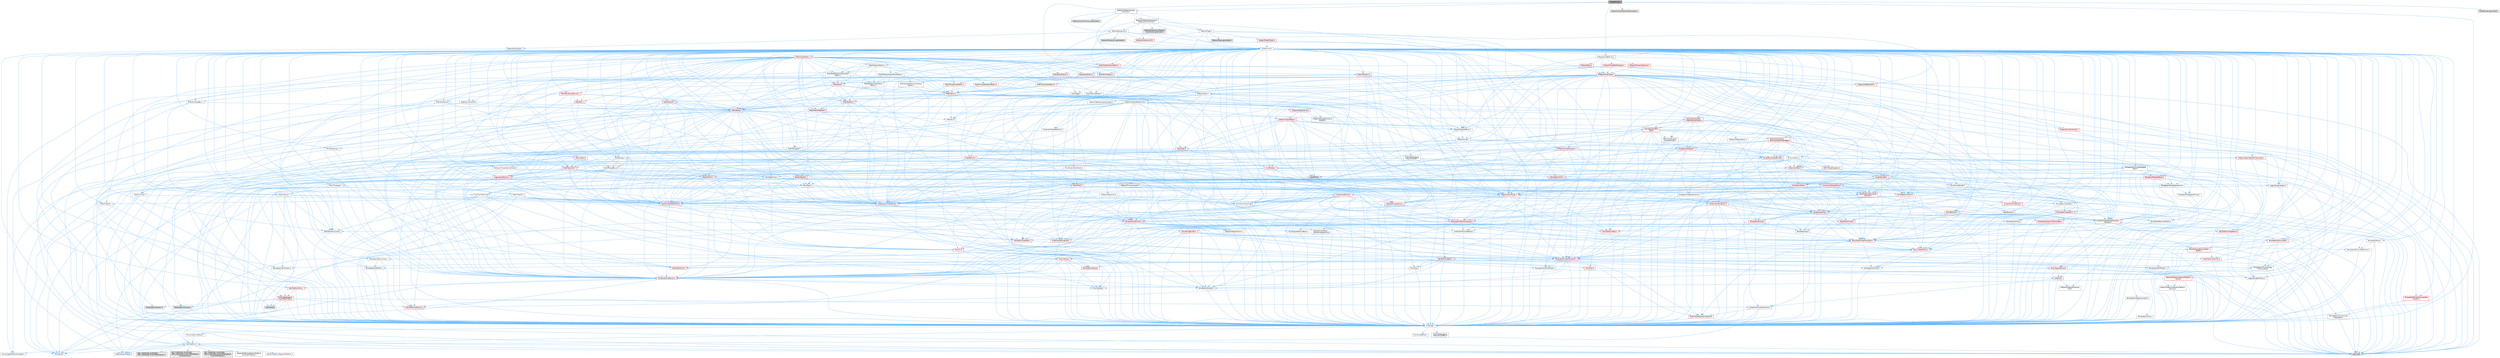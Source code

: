 digraph "MediaBundle.h"
{
 // INTERACTIVE_SVG=YES
 // LATEX_PDF_SIZE
  bgcolor="transparent";
  edge [fontname=Helvetica,fontsize=10,labelfontname=Helvetica,labelfontsize=10];
  node [fontname=Helvetica,fontsize=10,shape=box,height=0.2,width=0.4];
  Node1 [id="Node000001",label="MediaBundle.h",height=0.2,width=0.4,color="gray40", fillcolor="grey60", style="filled", fontcolor="black",tooltip=" "];
  Node1 -> Node2 [id="edge1_Node000001_Node000002",color="steelblue1",style="solid",tooltip=" "];
  Node2 [id="Node000002",label="CoreTypes.h",height=0.2,width=0.4,color="grey40", fillcolor="white", style="filled",URL="$dc/dec/CoreTypes_8h.html",tooltip=" "];
  Node2 -> Node3 [id="edge2_Node000002_Node000003",color="steelblue1",style="solid",tooltip=" "];
  Node3 [id="Node000003",label="HAL/Platform.h",height=0.2,width=0.4,color="grey40", fillcolor="white", style="filled",URL="$d9/dd0/Platform_8h.html",tooltip=" "];
  Node3 -> Node4 [id="edge3_Node000003_Node000004",color="steelblue1",style="solid",tooltip=" "];
  Node4 [id="Node000004",label="Misc/Build.h",height=0.2,width=0.4,color="grey40", fillcolor="white", style="filled",URL="$d3/dbb/Build_8h.html",tooltip=" "];
  Node3 -> Node5 [id="edge4_Node000003_Node000005",color="steelblue1",style="solid",tooltip=" "];
  Node5 [id="Node000005",label="Misc/LargeWorldCoordinates.h",height=0.2,width=0.4,color="grey40", fillcolor="white", style="filled",URL="$d2/dcb/LargeWorldCoordinates_8h.html",tooltip=" "];
  Node3 -> Node6 [id="edge5_Node000003_Node000006",color="steelblue1",style="solid",tooltip=" "];
  Node6 [id="Node000006",label="type_traits",height=0.2,width=0.4,color="grey60", fillcolor="#E0E0E0", style="filled",tooltip=" "];
  Node3 -> Node7 [id="edge6_Node000003_Node000007",color="steelblue1",style="solid",tooltip=" "];
  Node7 [id="Node000007",label="PreprocessorHelpers.h",height=0.2,width=0.4,color="grey40", fillcolor="white", style="filled",URL="$db/ddb/PreprocessorHelpers_8h.html",tooltip=" "];
  Node3 -> Node8 [id="edge7_Node000003_Node000008",color="steelblue1",style="solid",tooltip=" "];
  Node8 [id="Node000008",label="UBT_COMPILED_PLATFORM\l/UBT_COMPILED_PLATFORMPlatform\lCompilerPreSetup.h",height=0.2,width=0.4,color="grey60", fillcolor="#E0E0E0", style="filled",tooltip=" "];
  Node3 -> Node9 [id="edge8_Node000003_Node000009",color="steelblue1",style="solid",tooltip=" "];
  Node9 [id="Node000009",label="GenericPlatform/GenericPlatform\lCompilerPreSetup.h",height=0.2,width=0.4,color="grey40", fillcolor="white", style="filled",URL="$d9/dc8/GenericPlatformCompilerPreSetup_8h.html",tooltip=" "];
  Node3 -> Node10 [id="edge9_Node000003_Node000010",color="steelblue1",style="solid",tooltip=" "];
  Node10 [id="Node000010",label="GenericPlatform/GenericPlatform.h",height=0.2,width=0.4,color="grey40", fillcolor="white", style="filled",URL="$d6/d84/GenericPlatform_8h.html",tooltip=" "];
  Node3 -> Node11 [id="edge10_Node000003_Node000011",color="steelblue1",style="solid",tooltip=" "];
  Node11 [id="Node000011",label="UBT_COMPILED_PLATFORM\l/UBT_COMPILED_PLATFORMPlatform.h",height=0.2,width=0.4,color="grey60", fillcolor="#E0E0E0", style="filled",tooltip=" "];
  Node3 -> Node12 [id="edge11_Node000003_Node000012",color="steelblue1",style="solid",tooltip=" "];
  Node12 [id="Node000012",label="UBT_COMPILED_PLATFORM\l/UBT_COMPILED_PLATFORMPlatform\lCompilerSetup.h",height=0.2,width=0.4,color="grey60", fillcolor="#E0E0E0", style="filled",tooltip=" "];
  Node2 -> Node13 [id="edge12_Node000002_Node000013",color="steelblue1",style="solid",tooltip=" "];
  Node13 [id="Node000013",label="ProfilingDebugging\l/UMemoryDefines.h",height=0.2,width=0.4,color="grey40", fillcolor="white", style="filled",URL="$d2/da2/UMemoryDefines_8h.html",tooltip=" "];
  Node2 -> Node14 [id="edge13_Node000002_Node000014",color="steelblue1",style="solid",tooltip=" "];
  Node14 [id="Node000014",label="Misc/CoreMiscDefines.h",height=0.2,width=0.4,color="grey40", fillcolor="white", style="filled",URL="$da/d38/CoreMiscDefines_8h.html",tooltip=" "];
  Node14 -> Node3 [id="edge14_Node000014_Node000003",color="steelblue1",style="solid",tooltip=" "];
  Node14 -> Node7 [id="edge15_Node000014_Node000007",color="steelblue1",style="solid",tooltip=" "];
  Node2 -> Node15 [id="edge16_Node000002_Node000015",color="steelblue1",style="solid",tooltip=" "];
  Node15 [id="Node000015",label="Misc/CoreDefines.h",height=0.2,width=0.4,color="grey40", fillcolor="white", style="filled",URL="$d3/dd2/CoreDefines_8h.html",tooltip=" "];
  Node1 -> Node16 [id="edge17_Node000001_Node000016",color="steelblue1",style="solid",tooltip=" "];
  Node16 [id="Node000016",label="Materials/MaterialLayers\lFunctions.h",height=0.2,width=0.4,color="grey40", fillcolor="white", style="filled",URL="$df/d12/MaterialLayersFunctions_8h.html",tooltip=" "];
  Node16 -> Node17 [id="edge18_Node000016_Node000017",color="steelblue1",style="solid",tooltip=" "];
  Node17 [id="Node000017",label="CoreMinimal.h",height=0.2,width=0.4,color="grey40", fillcolor="white", style="filled",URL="$d7/d67/CoreMinimal_8h.html",tooltip=" "];
  Node17 -> Node2 [id="edge19_Node000017_Node000002",color="steelblue1",style="solid",tooltip=" "];
  Node17 -> Node18 [id="edge20_Node000017_Node000018",color="steelblue1",style="solid",tooltip=" "];
  Node18 [id="Node000018",label="CoreFwd.h",height=0.2,width=0.4,color="red", fillcolor="#FFF0F0", style="filled",URL="$d1/d1e/CoreFwd_8h.html",tooltip=" "];
  Node18 -> Node2 [id="edge21_Node000018_Node000002",color="steelblue1",style="solid",tooltip=" "];
  Node18 -> Node19 [id="edge22_Node000018_Node000019",color="steelblue1",style="solid",tooltip=" "];
  Node19 [id="Node000019",label="Containers/ContainersFwd.h",height=0.2,width=0.4,color="grey40", fillcolor="white", style="filled",URL="$d4/d0a/ContainersFwd_8h.html",tooltip=" "];
  Node19 -> Node3 [id="edge23_Node000019_Node000003",color="steelblue1",style="solid",tooltip=" "];
  Node19 -> Node2 [id="edge24_Node000019_Node000002",color="steelblue1",style="solid",tooltip=" "];
  Node19 -> Node20 [id="edge25_Node000019_Node000020",color="steelblue1",style="solid",tooltip=" "];
  Node20 [id="Node000020",label="Traits/IsContiguousContainer.h",height=0.2,width=0.4,color="red", fillcolor="#FFF0F0", style="filled",URL="$d5/d3c/IsContiguousContainer_8h.html",tooltip=" "];
  Node20 -> Node2 [id="edge26_Node000020_Node000002",color="steelblue1",style="solid",tooltip=" "];
  Node18 -> Node24 [id="edge27_Node000018_Node000024",color="steelblue1",style="solid",tooltip=" "];
  Node24 [id="Node000024",label="UObject/UObjectHierarchy\lFwd.h",height=0.2,width=0.4,color="grey40", fillcolor="white", style="filled",URL="$d3/d13/UObjectHierarchyFwd_8h.html",tooltip=" "];
  Node17 -> Node24 [id="edge28_Node000017_Node000024",color="steelblue1",style="solid",tooltip=" "];
  Node17 -> Node19 [id="edge29_Node000017_Node000019",color="steelblue1",style="solid",tooltip=" "];
  Node17 -> Node25 [id="edge30_Node000017_Node000025",color="steelblue1",style="solid",tooltip=" "];
  Node25 [id="Node000025",label="Misc/VarArgs.h",height=0.2,width=0.4,color="grey40", fillcolor="white", style="filled",URL="$d5/d6f/VarArgs_8h.html",tooltip=" "];
  Node25 -> Node2 [id="edge31_Node000025_Node000002",color="steelblue1",style="solid",tooltip=" "];
  Node17 -> Node26 [id="edge32_Node000017_Node000026",color="steelblue1",style="solid",tooltip=" "];
  Node26 [id="Node000026",label="Logging/LogVerbosity.h",height=0.2,width=0.4,color="grey40", fillcolor="white", style="filled",URL="$d2/d8f/LogVerbosity_8h.html",tooltip=" "];
  Node26 -> Node2 [id="edge33_Node000026_Node000002",color="steelblue1",style="solid",tooltip=" "];
  Node17 -> Node27 [id="edge34_Node000017_Node000027",color="steelblue1",style="solid",tooltip=" "];
  Node27 [id="Node000027",label="Misc/OutputDevice.h",height=0.2,width=0.4,color="red", fillcolor="#FFF0F0", style="filled",URL="$d7/d32/OutputDevice_8h.html",tooltip=" "];
  Node27 -> Node18 [id="edge35_Node000027_Node000018",color="steelblue1",style="solid",tooltip=" "];
  Node27 -> Node2 [id="edge36_Node000027_Node000002",color="steelblue1",style="solid",tooltip=" "];
  Node27 -> Node26 [id="edge37_Node000027_Node000026",color="steelblue1",style="solid",tooltip=" "];
  Node27 -> Node25 [id="edge38_Node000027_Node000025",color="steelblue1",style="solid",tooltip=" "];
  Node17 -> Node33 [id="edge39_Node000017_Node000033",color="steelblue1",style="solid",tooltip=" "];
  Node33 [id="Node000033",label="HAL/PlatformCrt.h",height=0.2,width=0.4,color="red", fillcolor="#FFF0F0", style="filled",URL="$d8/d75/PlatformCrt_8h.html",tooltip=" "];
  Node17 -> Node43 [id="edge40_Node000017_Node000043",color="steelblue1",style="solid",tooltip=" "];
  Node43 [id="Node000043",label="HAL/PlatformMisc.h",height=0.2,width=0.4,color="red", fillcolor="#FFF0F0", style="filled",URL="$d0/df5/PlatformMisc_8h.html",tooltip=" "];
  Node43 -> Node2 [id="edge41_Node000043_Node000002",color="steelblue1",style="solid",tooltip=" "];
  Node43 -> Node54 [id="edge42_Node000043_Node000054",color="steelblue1",style="solid",tooltip=" "];
  Node54 [id="Node000054",label="ProfilingDebugging\l/CpuProfilerTrace.h",height=0.2,width=0.4,color="red", fillcolor="#FFF0F0", style="filled",URL="$da/dcb/CpuProfilerTrace_8h.html",tooltip=" "];
  Node54 -> Node2 [id="edge43_Node000054_Node000002",color="steelblue1",style="solid",tooltip=" "];
  Node54 -> Node19 [id="edge44_Node000054_Node000019",color="steelblue1",style="solid",tooltip=" "];
  Node54 -> Node55 [id="edge45_Node000054_Node000055",color="steelblue1",style="solid",tooltip=" "];
  Node55 [id="Node000055",label="HAL/PlatformAtomics.h",height=0.2,width=0.4,color="red", fillcolor="#FFF0F0", style="filled",URL="$d3/d36/PlatformAtomics_8h.html",tooltip=" "];
  Node55 -> Node2 [id="edge46_Node000055_Node000002",color="steelblue1",style="solid",tooltip=" "];
  Node54 -> Node7 [id="edge47_Node000054_Node000007",color="steelblue1",style="solid",tooltip=" "];
  Node54 -> Node4 [id="edge48_Node000054_Node000004",color="steelblue1",style="solid",tooltip=" "];
  Node54 -> Node59 [id="edge49_Node000054_Node000059",color="steelblue1",style="solid",tooltip=" "];
  Node59 [id="Node000059",label="Trace/Detail/Channel.h",height=0.2,width=0.4,color="grey60", fillcolor="#E0E0E0", style="filled",tooltip=" "];
  Node54 -> Node60 [id="edge50_Node000054_Node000060",color="steelblue1",style="solid",tooltip=" "];
  Node60 [id="Node000060",label="Trace/Detail/Channel.inl",height=0.2,width=0.4,color="grey60", fillcolor="#E0E0E0", style="filled",tooltip=" "];
  Node54 -> Node61 [id="edge51_Node000054_Node000061",color="steelblue1",style="solid",tooltip=" "];
  Node61 [id="Node000061",label="Trace/Trace.h",height=0.2,width=0.4,color="grey60", fillcolor="#E0E0E0", style="filled",tooltip=" "];
  Node17 -> Node62 [id="edge52_Node000017_Node000062",color="steelblue1",style="solid",tooltip=" "];
  Node62 [id="Node000062",label="Misc/AssertionMacros.h",height=0.2,width=0.4,color="red", fillcolor="#FFF0F0", style="filled",URL="$d0/dfa/AssertionMacros_8h.html",tooltip=" "];
  Node62 -> Node2 [id="edge53_Node000062_Node000002",color="steelblue1",style="solid",tooltip=" "];
  Node62 -> Node3 [id="edge54_Node000062_Node000003",color="steelblue1",style="solid",tooltip=" "];
  Node62 -> Node43 [id="edge55_Node000062_Node000043",color="steelblue1",style="solid",tooltip=" "];
  Node62 -> Node7 [id="edge56_Node000062_Node000007",color="steelblue1",style="solid",tooltip=" "];
  Node62 -> Node63 [id="edge57_Node000062_Node000063",color="steelblue1",style="solid",tooltip=" "];
  Node63 [id="Node000063",label="Templates/EnableIf.h",height=0.2,width=0.4,color="grey40", fillcolor="white", style="filled",URL="$d7/d60/EnableIf_8h.html",tooltip=" "];
  Node63 -> Node2 [id="edge58_Node000063_Node000002",color="steelblue1",style="solid",tooltip=" "];
  Node62 -> Node25 [id="edge59_Node000062_Node000025",color="steelblue1",style="solid",tooltip=" "];
  Node17 -> Node71 [id="edge60_Node000017_Node000071",color="steelblue1",style="solid",tooltip=" "];
  Node71 [id="Node000071",label="Templates/IsPointer.h",height=0.2,width=0.4,color="grey40", fillcolor="white", style="filled",URL="$d7/d05/IsPointer_8h.html",tooltip=" "];
  Node71 -> Node2 [id="edge61_Node000071_Node000002",color="steelblue1",style="solid",tooltip=" "];
  Node17 -> Node72 [id="edge62_Node000017_Node000072",color="steelblue1",style="solid",tooltip=" "];
  Node72 [id="Node000072",label="HAL/PlatformMemory.h",height=0.2,width=0.4,color="red", fillcolor="#FFF0F0", style="filled",URL="$de/d68/PlatformMemory_8h.html",tooltip=" "];
  Node72 -> Node2 [id="edge63_Node000072_Node000002",color="steelblue1",style="solid",tooltip=" "];
  Node17 -> Node55 [id="edge64_Node000017_Node000055",color="steelblue1",style="solid",tooltip=" "];
  Node17 -> Node77 [id="edge65_Node000017_Node000077",color="steelblue1",style="solid",tooltip=" "];
  Node77 [id="Node000077",label="Misc/Exec.h",height=0.2,width=0.4,color="grey40", fillcolor="white", style="filled",URL="$de/ddb/Exec_8h.html",tooltip=" "];
  Node77 -> Node2 [id="edge66_Node000077_Node000002",color="steelblue1",style="solid",tooltip=" "];
  Node77 -> Node62 [id="edge67_Node000077_Node000062",color="steelblue1",style="solid",tooltip=" "];
  Node17 -> Node78 [id="edge68_Node000017_Node000078",color="steelblue1",style="solid",tooltip=" "];
  Node78 [id="Node000078",label="HAL/MemoryBase.h",height=0.2,width=0.4,color="red", fillcolor="#FFF0F0", style="filled",URL="$d6/d9f/MemoryBase_8h.html",tooltip=" "];
  Node78 -> Node2 [id="edge69_Node000078_Node000002",color="steelblue1",style="solid",tooltip=" "];
  Node78 -> Node55 [id="edge70_Node000078_Node000055",color="steelblue1",style="solid",tooltip=" "];
  Node78 -> Node33 [id="edge71_Node000078_Node000033",color="steelblue1",style="solid",tooltip=" "];
  Node78 -> Node77 [id="edge72_Node000078_Node000077",color="steelblue1",style="solid",tooltip=" "];
  Node78 -> Node27 [id="edge73_Node000078_Node000027",color="steelblue1",style="solid",tooltip=" "];
  Node17 -> Node88 [id="edge74_Node000017_Node000088",color="steelblue1",style="solid",tooltip=" "];
  Node88 [id="Node000088",label="HAL/UnrealMemory.h",height=0.2,width=0.4,color="red", fillcolor="#FFF0F0", style="filled",URL="$d9/d96/UnrealMemory_8h.html",tooltip=" "];
  Node88 -> Node2 [id="edge75_Node000088_Node000002",color="steelblue1",style="solid",tooltip=" "];
  Node88 -> Node78 [id="edge76_Node000088_Node000078",color="steelblue1",style="solid",tooltip=" "];
  Node88 -> Node72 [id="edge77_Node000088_Node000072",color="steelblue1",style="solid",tooltip=" "];
  Node88 -> Node71 [id="edge78_Node000088_Node000071",color="steelblue1",style="solid",tooltip=" "];
  Node17 -> Node90 [id="edge79_Node000017_Node000090",color="steelblue1",style="solid",tooltip=" "];
  Node90 [id="Node000090",label="Templates/IsArithmetic.h",height=0.2,width=0.4,color="grey40", fillcolor="white", style="filled",URL="$d2/d5d/IsArithmetic_8h.html",tooltip=" "];
  Node90 -> Node2 [id="edge80_Node000090_Node000002",color="steelblue1",style="solid",tooltip=" "];
  Node17 -> Node84 [id="edge81_Node000017_Node000084",color="steelblue1",style="solid",tooltip=" "];
  Node84 [id="Node000084",label="Templates/AndOrNot.h",height=0.2,width=0.4,color="grey40", fillcolor="white", style="filled",URL="$db/d0a/AndOrNot_8h.html",tooltip=" "];
  Node84 -> Node2 [id="edge82_Node000084_Node000002",color="steelblue1",style="solid",tooltip=" "];
  Node17 -> Node91 [id="edge83_Node000017_Node000091",color="steelblue1",style="solid",tooltip=" "];
  Node91 [id="Node000091",label="Templates/IsPODType.h",height=0.2,width=0.4,color="grey40", fillcolor="white", style="filled",URL="$d7/db1/IsPODType_8h.html",tooltip=" "];
  Node91 -> Node2 [id="edge84_Node000091_Node000002",color="steelblue1",style="solid",tooltip=" "];
  Node17 -> Node92 [id="edge85_Node000017_Node000092",color="steelblue1",style="solid",tooltip=" "];
  Node92 [id="Node000092",label="Templates/IsUECoreType.h",height=0.2,width=0.4,color="grey40", fillcolor="white", style="filled",URL="$d1/db8/IsUECoreType_8h.html",tooltip=" "];
  Node92 -> Node2 [id="edge86_Node000092_Node000002",color="steelblue1",style="solid",tooltip=" "];
  Node92 -> Node6 [id="edge87_Node000092_Node000006",color="steelblue1",style="solid",tooltip=" "];
  Node17 -> Node85 [id="edge88_Node000017_Node000085",color="steelblue1",style="solid",tooltip=" "];
  Node85 [id="Node000085",label="Templates/IsTriviallyCopy\lConstructible.h",height=0.2,width=0.4,color="grey40", fillcolor="white", style="filled",URL="$d3/d78/IsTriviallyCopyConstructible_8h.html",tooltip=" "];
  Node85 -> Node2 [id="edge89_Node000085_Node000002",color="steelblue1",style="solid",tooltip=" "];
  Node85 -> Node6 [id="edge90_Node000085_Node000006",color="steelblue1",style="solid",tooltip=" "];
  Node17 -> Node93 [id="edge91_Node000017_Node000093",color="steelblue1",style="solid",tooltip=" "];
  Node93 [id="Node000093",label="Templates/UnrealTypeTraits.h",height=0.2,width=0.4,color="red", fillcolor="#FFF0F0", style="filled",URL="$d2/d2d/UnrealTypeTraits_8h.html",tooltip=" "];
  Node93 -> Node2 [id="edge92_Node000093_Node000002",color="steelblue1",style="solid",tooltip=" "];
  Node93 -> Node71 [id="edge93_Node000093_Node000071",color="steelblue1",style="solid",tooltip=" "];
  Node93 -> Node62 [id="edge94_Node000093_Node000062",color="steelblue1",style="solid",tooltip=" "];
  Node93 -> Node84 [id="edge95_Node000093_Node000084",color="steelblue1",style="solid",tooltip=" "];
  Node93 -> Node63 [id="edge96_Node000093_Node000063",color="steelblue1",style="solid",tooltip=" "];
  Node93 -> Node90 [id="edge97_Node000093_Node000090",color="steelblue1",style="solid",tooltip=" "];
  Node93 -> Node91 [id="edge98_Node000093_Node000091",color="steelblue1",style="solid",tooltip=" "];
  Node93 -> Node92 [id="edge99_Node000093_Node000092",color="steelblue1",style="solid",tooltip=" "];
  Node93 -> Node85 [id="edge100_Node000093_Node000085",color="steelblue1",style="solid",tooltip=" "];
  Node17 -> Node63 [id="edge101_Node000017_Node000063",color="steelblue1",style="solid",tooltip=" "];
  Node17 -> Node95 [id="edge102_Node000017_Node000095",color="steelblue1",style="solid",tooltip=" "];
  Node95 [id="Node000095",label="Templates/RemoveReference.h",height=0.2,width=0.4,color="grey40", fillcolor="white", style="filled",URL="$da/dbe/RemoveReference_8h.html",tooltip=" "];
  Node95 -> Node2 [id="edge103_Node000095_Node000002",color="steelblue1",style="solid",tooltip=" "];
  Node17 -> Node96 [id="edge104_Node000017_Node000096",color="steelblue1",style="solid",tooltip=" "];
  Node96 [id="Node000096",label="Templates/IntegralConstant.h",height=0.2,width=0.4,color="grey40", fillcolor="white", style="filled",URL="$db/d1b/IntegralConstant_8h.html",tooltip=" "];
  Node96 -> Node2 [id="edge105_Node000096_Node000002",color="steelblue1",style="solid",tooltip=" "];
  Node17 -> Node97 [id="edge106_Node000017_Node000097",color="steelblue1",style="solid",tooltip=" "];
  Node97 [id="Node000097",label="Templates/IsClass.h",height=0.2,width=0.4,color="grey40", fillcolor="white", style="filled",URL="$db/dcb/IsClass_8h.html",tooltip=" "];
  Node97 -> Node2 [id="edge107_Node000097_Node000002",color="steelblue1",style="solid",tooltip=" "];
  Node17 -> Node98 [id="edge108_Node000017_Node000098",color="steelblue1",style="solid",tooltip=" "];
  Node98 [id="Node000098",label="Templates/TypeCompatible\lBytes.h",height=0.2,width=0.4,color="red", fillcolor="#FFF0F0", style="filled",URL="$df/d0a/TypeCompatibleBytes_8h.html",tooltip=" "];
  Node98 -> Node2 [id="edge109_Node000098_Node000002",color="steelblue1",style="solid",tooltip=" "];
  Node98 -> Node6 [id="edge110_Node000098_Node000006",color="steelblue1",style="solid",tooltip=" "];
  Node17 -> Node20 [id="edge111_Node000017_Node000020",color="steelblue1",style="solid",tooltip=" "];
  Node17 -> Node99 [id="edge112_Node000017_Node000099",color="steelblue1",style="solid",tooltip=" "];
  Node99 [id="Node000099",label="Templates/UnrealTemplate.h",height=0.2,width=0.4,color="red", fillcolor="#FFF0F0", style="filled",URL="$d4/d24/UnrealTemplate_8h.html",tooltip=" "];
  Node99 -> Node2 [id="edge113_Node000099_Node000002",color="steelblue1",style="solid",tooltip=" "];
  Node99 -> Node71 [id="edge114_Node000099_Node000071",color="steelblue1",style="solid",tooltip=" "];
  Node99 -> Node88 [id="edge115_Node000099_Node000088",color="steelblue1",style="solid",tooltip=" "];
  Node99 -> Node93 [id="edge116_Node000099_Node000093",color="steelblue1",style="solid",tooltip=" "];
  Node99 -> Node95 [id="edge117_Node000099_Node000095",color="steelblue1",style="solid",tooltip=" "];
  Node99 -> Node98 [id="edge118_Node000099_Node000098",color="steelblue1",style="solid",tooltip=" "];
  Node99 -> Node20 [id="edge119_Node000099_Node000020",color="steelblue1",style="solid",tooltip=" "];
  Node99 -> Node6 [id="edge120_Node000099_Node000006",color="steelblue1",style="solid",tooltip=" "];
  Node17 -> Node48 [id="edge121_Node000017_Node000048",color="steelblue1",style="solid",tooltip=" "];
  Node48 [id="Node000048",label="Math/NumericLimits.h",height=0.2,width=0.4,color="grey40", fillcolor="white", style="filled",URL="$df/d1b/NumericLimits_8h.html",tooltip=" "];
  Node48 -> Node2 [id="edge122_Node000048_Node000002",color="steelblue1",style="solid",tooltip=" "];
  Node17 -> Node103 [id="edge123_Node000017_Node000103",color="steelblue1",style="solid",tooltip=" "];
  Node103 [id="Node000103",label="HAL/PlatformMath.h",height=0.2,width=0.4,color="red", fillcolor="#FFF0F0", style="filled",URL="$dc/d53/PlatformMath_8h.html",tooltip=" "];
  Node103 -> Node2 [id="edge124_Node000103_Node000002",color="steelblue1",style="solid",tooltip=" "];
  Node17 -> Node86 [id="edge125_Node000017_Node000086",color="steelblue1",style="solid",tooltip=" "];
  Node86 [id="Node000086",label="Templates/IsTriviallyCopy\lAssignable.h",height=0.2,width=0.4,color="grey40", fillcolor="white", style="filled",URL="$d2/df2/IsTriviallyCopyAssignable_8h.html",tooltip=" "];
  Node86 -> Node2 [id="edge126_Node000086_Node000002",color="steelblue1",style="solid",tooltip=" "];
  Node86 -> Node6 [id="edge127_Node000086_Node000006",color="steelblue1",style="solid",tooltip=" "];
  Node17 -> Node111 [id="edge128_Node000017_Node000111",color="steelblue1",style="solid",tooltip=" "];
  Node111 [id="Node000111",label="Templates/MemoryOps.h",height=0.2,width=0.4,color="red", fillcolor="#FFF0F0", style="filled",URL="$db/dea/MemoryOps_8h.html",tooltip=" "];
  Node111 -> Node2 [id="edge129_Node000111_Node000002",color="steelblue1",style="solid",tooltip=" "];
  Node111 -> Node88 [id="edge130_Node000111_Node000088",color="steelblue1",style="solid",tooltip=" "];
  Node111 -> Node86 [id="edge131_Node000111_Node000086",color="steelblue1",style="solid",tooltip=" "];
  Node111 -> Node85 [id="edge132_Node000111_Node000085",color="steelblue1",style="solid",tooltip=" "];
  Node111 -> Node93 [id="edge133_Node000111_Node000093",color="steelblue1",style="solid",tooltip=" "];
  Node111 -> Node6 [id="edge134_Node000111_Node000006",color="steelblue1",style="solid",tooltip=" "];
  Node17 -> Node112 [id="edge135_Node000017_Node000112",color="steelblue1",style="solid",tooltip=" "];
  Node112 [id="Node000112",label="Containers/ContainerAllocation\lPolicies.h",height=0.2,width=0.4,color="red", fillcolor="#FFF0F0", style="filled",URL="$d7/dff/ContainerAllocationPolicies_8h.html",tooltip=" "];
  Node112 -> Node2 [id="edge136_Node000112_Node000002",color="steelblue1",style="solid",tooltip=" "];
  Node112 -> Node112 [id="edge137_Node000112_Node000112",color="steelblue1",style="solid",tooltip=" "];
  Node112 -> Node103 [id="edge138_Node000112_Node000103",color="steelblue1",style="solid",tooltip=" "];
  Node112 -> Node88 [id="edge139_Node000112_Node000088",color="steelblue1",style="solid",tooltip=" "];
  Node112 -> Node48 [id="edge140_Node000112_Node000048",color="steelblue1",style="solid",tooltip=" "];
  Node112 -> Node62 [id="edge141_Node000112_Node000062",color="steelblue1",style="solid",tooltip=" "];
  Node112 -> Node111 [id="edge142_Node000112_Node000111",color="steelblue1",style="solid",tooltip=" "];
  Node112 -> Node98 [id="edge143_Node000112_Node000098",color="steelblue1",style="solid",tooltip=" "];
  Node112 -> Node6 [id="edge144_Node000112_Node000006",color="steelblue1",style="solid",tooltip=" "];
  Node17 -> Node115 [id="edge145_Node000017_Node000115",color="steelblue1",style="solid",tooltip=" "];
  Node115 [id="Node000115",label="Templates/IsEnumClass.h",height=0.2,width=0.4,color="grey40", fillcolor="white", style="filled",URL="$d7/d15/IsEnumClass_8h.html",tooltip=" "];
  Node115 -> Node2 [id="edge146_Node000115_Node000002",color="steelblue1",style="solid",tooltip=" "];
  Node115 -> Node84 [id="edge147_Node000115_Node000084",color="steelblue1",style="solid",tooltip=" "];
  Node17 -> Node116 [id="edge148_Node000017_Node000116",color="steelblue1",style="solid",tooltip=" "];
  Node116 [id="Node000116",label="HAL/PlatformProperties.h",height=0.2,width=0.4,color="red", fillcolor="#FFF0F0", style="filled",URL="$d9/db0/PlatformProperties_8h.html",tooltip=" "];
  Node116 -> Node2 [id="edge149_Node000116_Node000002",color="steelblue1",style="solid",tooltip=" "];
  Node17 -> Node119 [id="edge150_Node000017_Node000119",color="steelblue1",style="solid",tooltip=" "];
  Node119 [id="Node000119",label="Misc/EngineVersionBase.h",height=0.2,width=0.4,color="grey40", fillcolor="white", style="filled",URL="$d5/d2b/EngineVersionBase_8h.html",tooltip=" "];
  Node119 -> Node2 [id="edge151_Node000119_Node000002",color="steelblue1",style="solid",tooltip=" "];
  Node17 -> Node120 [id="edge152_Node000017_Node000120",color="steelblue1",style="solid",tooltip=" "];
  Node120 [id="Node000120",label="Internationalization\l/TextNamespaceFwd.h",height=0.2,width=0.4,color="grey40", fillcolor="white", style="filled",URL="$d8/d97/TextNamespaceFwd_8h.html",tooltip=" "];
  Node120 -> Node2 [id="edge153_Node000120_Node000002",color="steelblue1",style="solid",tooltip=" "];
  Node17 -> Node121 [id="edge154_Node000017_Node000121",color="steelblue1",style="solid",tooltip=" "];
  Node121 [id="Node000121",label="Serialization/Archive.h",height=0.2,width=0.4,color="red", fillcolor="#FFF0F0", style="filled",URL="$d7/d3b/Archive_8h.html",tooltip=" "];
  Node121 -> Node18 [id="edge155_Node000121_Node000018",color="steelblue1",style="solid",tooltip=" "];
  Node121 -> Node2 [id="edge156_Node000121_Node000002",color="steelblue1",style="solid",tooltip=" "];
  Node121 -> Node116 [id="edge157_Node000121_Node000116",color="steelblue1",style="solid",tooltip=" "];
  Node121 -> Node120 [id="edge158_Node000121_Node000120",color="steelblue1",style="solid",tooltip=" "];
  Node121 -> Node62 [id="edge159_Node000121_Node000062",color="steelblue1",style="solid",tooltip=" "];
  Node121 -> Node4 [id="edge160_Node000121_Node000004",color="steelblue1",style="solid",tooltip=" "];
  Node121 -> Node119 [id="edge161_Node000121_Node000119",color="steelblue1",style="solid",tooltip=" "];
  Node121 -> Node25 [id="edge162_Node000121_Node000025",color="steelblue1",style="solid",tooltip=" "];
  Node121 -> Node63 [id="edge163_Node000121_Node000063",color="steelblue1",style="solid",tooltip=" "];
  Node121 -> Node115 [id="edge164_Node000121_Node000115",color="steelblue1",style="solid",tooltip=" "];
  Node121 -> Node99 [id="edge165_Node000121_Node000099",color="steelblue1",style="solid",tooltip=" "];
  Node121 -> Node124 [id="edge166_Node000121_Node000124",color="steelblue1",style="solid",tooltip=" "];
  Node124 [id="Node000124",label="UObject/ObjectVersion.h",height=0.2,width=0.4,color="grey40", fillcolor="white", style="filled",URL="$da/d63/ObjectVersion_8h.html",tooltip=" "];
  Node124 -> Node2 [id="edge167_Node000124_Node000002",color="steelblue1",style="solid",tooltip=" "];
  Node17 -> Node125 [id="edge168_Node000017_Node000125",color="steelblue1",style="solid",tooltip=" "];
  Node125 [id="Node000125",label="Templates/Less.h",height=0.2,width=0.4,color="grey40", fillcolor="white", style="filled",URL="$de/dc8/Less_8h.html",tooltip=" "];
  Node125 -> Node2 [id="edge169_Node000125_Node000002",color="steelblue1",style="solid",tooltip=" "];
  Node125 -> Node99 [id="edge170_Node000125_Node000099",color="steelblue1",style="solid",tooltip=" "];
  Node17 -> Node126 [id="edge171_Node000017_Node000126",color="steelblue1",style="solid",tooltip=" "];
  Node126 [id="Node000126",label="Templates/Sorting.h",height=0.2,width=0.4,color="red", fillcolor="#FFF0F0", style="filled",URL="$d3/d9e/Sorting_8h.html",tooltip=" "];
  Node126 -> Node2 [id="edge172_Node000126_Node000002",color="steelblue1",style="solid",tooltip=" "];
  Node126 -> Node103 [id="edge173_Node000126_Node000103",color="steelblue1",style="solid",tooltip=" "];
  Node126 -> Node125 [id="edge174_Node000126_Node000125",color="steelblue1",style="solid",tooltip=" "];
  Node17 -> Node137 [id="edge175_Node000017_Node000137",color="steelblue1",style="solid",tooltip=" "];
  Node137 [id="Node000137",label="Misc/Char.h",height=0.2,width=0.4,color="red", fillcolor="#FFF0F0", style="filled",URL="$d0/d58/Char_8h.html",tooltip=" "];
  Node137 -> Node2 [id="edge176_Node000137_Node000002",color="steelblue1",style="solid",tooltip=" "];
  Node137 -> Node6 [id="edge177_Node000137_Node000006",color="steelblue1",style="solid",tooltip=" "];
  Node17 -> Node140 [id="edge178_Node000017_Node000140",color="steelblue1",style="solid",tooltip=" "];
  Node140 [id="Node000140",label="GenericPlatform/GenericPlatform\lStricmp.h",height=0.2,width=0.4,color="grey40", fillcolor="white", style="filled",URL="$d2/d86/GenericPlatformStricmp_8h.html",tooltip=" "];
  Node140 -> Node2 [id="edge179_Node000140_Node000002",color="steelblue1",style="solid",tooltip=" "];
  Node17 -> Node141 [id="edge180_Node000017_Node000141",color="steelblue1",style="solid",tooltip=" "];
  Node141 [id="Node000141",label="GenericPlatform/GenericPlatform\lString.h",height=0.2,width=0.4,color="red", fillcolor="#FFF0F0", style="filled",URL="$dd/d20/GenericPlatformString_8h.html",tooltip=" "];
  Node141 -> Node2 [id="edge181_Node000141_Node000002",color="steelblue1",style="solid",tooltip=" "];
  Node141 -> Node140 [id="edge182_Node000141_Node000140",color="steelblue1",style="solid",tooltip=" "];
  Node141 -> Node63 [id="edge183_Node000141_Node000063",color="steelblue1",style="solid",tooltip=" "];
  Node141 -> Node6 [id="edge184_Node000141_Node000006",color="steelblue1",style="solid",tooltip=" "];
  Node17 -> Node74 [id="edge185_Node000017_Node000074",color="steelblue1",style="solid",tooltip=" "];
  Node74 [id="Node000074",label="HAL/PlatformString.h",height=0.2,width=0.4,color="red", fillcolor="#FFF0F0", style="filled",URL="$db/db5/PlatformString_8h.html",tooltip=" "];
  Node74 -> Node2 [id="edge186_Node000074_Node000002",color="steelblue1",style="solid",tooltip=" "];
  Node17 -> Node144 [id="edge187_Node000017_Node000144",color="steelblue1",style="solid",tooltip=" "];
  Node144 [id="Node000144",label="Misc/CString.h",height=0.2,width=0.4,color="red", fillcolor="#FFF0F0", style="filled",URL="$d2/d49/CString_8h.html",tooltip=" "];
  Node144 -> Node2 [id="edge188_Node000144_Node000002",color="steelblue1",style="solid",tooltip=" "];
  Node144 -> Node33 [id="edge189_Node000144_Node000033",color="steelblue1",style="solid",tooltip=" "];
  Node144 -> Node74 [id="edge190_Node000144_Node000074",color="steelblue1",style="solid",tooltip=" "];
  Node144 -> Node62 [id="edge191_Node000144_Node000062",color="steelblue1",style="solid",tooltip=" "];
  Node144 -> Node137 [id="edge192_Node000144_Node000137",color="steelblue1",style="solid",tooltip=" "];
  Node144 -> Node25 [id="edge193_Node000144_Node000025",color="steelblue1",style="solid",tooltip=" "];
  Node17 -> Node145 [id="edge194_Node000017_Node000145",color="steelblue1",style="solid",tooltip=" "];
  Node145 [id="Node000145",label="Misc/Crc.h",height=0.2,width=0.4,color="red", fillcolor="#FFF0F0", style="filled",URL="$d4/dd2/Crc_8h.html",tooltip=" "];
  Node145 -> Node2 [id="edge195_Node000145_Node000002",color="steelblue1",style="solid",tooltip=" "];
  Node145 -> Node74 [id="edge196_Node000145_Node000074",color="steelblue1",style="solid",tooltip=" "];
  Node145 -> Node62 [id="edge197_Node000145_Node000062",color="steelblue1",style="solid",tooltip=" "];
  Node145 -> Node144 [id="edge198_Node000145_Node000144",color="steelblue1",style="solid",tooltip=" "];
  Node145 -> Node137 [id="edge199_Node000145_Node000137",color="steelblue1",style="solid",tooltip=" "];
  Node145 -> Node93 [id="edge200_Node000145_Node000093",color="steelblue1",style="solid",tooltip=" "];
  Node17 -> Node136 [id="edge201_Node000017_Node000136",color="steelblue1",style="solid",tooltip=" "];
  Node136 [id="Node000136",label="Math/UnrealMathUtility.h",height=0.2,width=0.4,color="red", fillcolor="#FFF0F0", style="filled",URL="$db/db8/UnrealMathUtility_8h.html",tooltip=" "];
  Node136 -> Node2 [id="edge202_Node000136_Node000002",color="steelblue1",style="solid",tooltip=" "];
  Node136 -> Node62 [id="edge203_Node000136_Node000062",color="steelblue1",style="solid",tooltip=" "];
  Node136 -> Node103 [id="edge204_Node000136_Node000103",color="steelblue1",style="solid",tooltip=" "];
  Node17 -> Node146 [id="edge205_Node000017_Node000146",color="steelblue1",style="solid",tooltip=" "];
  Node146 [id="Node000146",label="Containers/UnrealString.h",height=0.2,width=0.4,color="red", fillcolor="#FFF0F0", style="filled",URL="$d5/dba/UnrealString_8h.html",tooltip=" "];
  Node17 -> Node150 [id="edge206_Node000017_Node000150",color="steelblue1",style="solid",tooltip=" "];
  Node150 [id="Node000150",label="Containers/Array.h",height=0.2,width=0.4,color="red", fillcolor="#FFF0F0", style="filled",URL="$df/dd0/Array_8h.html",tooltip=" "];
  Node150 -> Node2 [id="edge207_Node000150_Node000002",color="steelblue1",style="solid",tooltip=" "];
  Node150 -> Node62 [id="edge208_Node000150_Node000062",color="steelblue1",style="solid",tooltip=" "];
  Node150 -> Node88 [id="edge209_Node000150_Node000088",color="steelblue1",style="solid",tooltip=" "];
  Node150 -> Node93 [id="edge210_Node000150_Node000093",color="steelblue1",style="solid",tooltip=" "];
  Node150 -> Node99 [id="edge211_Node000150_Node000099",color="steelblue1",style="solid",tooltip=" "];
  Node150 -> Node112 [id="edge212_Node000150_Node000112",color="steelblue1",style="solid",tooltip=" "];
  Node150 -> Node121 [id="edge213_Node000150_Node000121",color="steelblue1",style="solid",tooltip=" "];
  Node150 -> Node129 [id="edge214_Node000150_Node000129",color="steelblue1",style="solid",tooltip=" "];
  Node129 [id="Node000129",label="Templates/Invoke.h",height=0.2,width=0.4,color="red", fillcolor="#FFF0F0", style="filled",URL="$d7/deb/Invoke_8h.html",tooltip=" "];
  Node129 -> Node2 [id="edge215_Node000129_Node000002",color="steelblue1",style="solid",tooltip=" "];
  Node129 -> Node99 [id="edge216_Node000129_Node000099",color="steelblue1",style="solid",tooltip=" "];
  Node129 -> Node6 [id="edge217_Node000129_Node000006",color="steelblue1",style="solid",tooltip=" "];
  Node150 -> Node125 [id="edge218_Node000150_Node000125",color="steelblue1",style="solid",tooltip=" "];
  Node150 -> Node126 [id="edge219_Node000150_Node000126",color="steelblue1",style="solid",tooltip=" "];
  Node150 -> Node173 [id="edge220_Node000150_Node000173",color="steelblue1",style="solid",tooltip=" "];
  Node173 [id="Node000173",label="Templates/AlignmentTemplates.h",height=0.2,width=0.4,color="red", fillcolor="#FFF0F0", style="filled",URL="$dd/d32/AlignmentTemplates_8h.html",tooltip=" "];
  Node173 -> Node2 [id="edge221_Node000173_Node000002",color="steelblue1",style="solid",tooltip=" "];
  Node173 -> Node71 [id="edge222_Node000173_Node000071",color="steelblue1",style="solid",tooltip=" "];
  Node150 -> Node6 [id="edge223_Node000150_Node000006",color="steelblue1",style="solid",tooltip=" "];
  Node17 -> Node174 [id="edge224_Node000017_Node000174",color="steelblue1",style="solid",tooltip=" "];
  Node174 [id="Node000174",label="Misc/FrameNumber.h",height=0.2,width=0.4,color="grey40", fillcolor="white", style="filled",URL="$dd/dbd/FrameNumber_8h.html",tooltip=" "];
  Node174 -> Node2 [id="edge225_Node000174_Node000002",color="steelblue1",style="solid",tooltip=" "];
  Node174 -> Node48 [id="edge226_Node000174_Node000048",color="steelblue1",style="solid",tooltip=" "];
  Node174 -> Node136 [id="edge227_Node000174_Node000136",color="steelblue1",style="solid",tooltip=" "];
  Node174 -> Node63 [id="edge228_Node000174_Node000063",color="steelblue1",style="solid",tooltip=" "];
  Node174 -> Node93 [id="edge229_Node000174_Node000093",color="steelblue1",style="solid",tooltip=" "];
  Node17 -> Node175 [id="edge230_Node000017_Node000175",color="steelblue1",style="solid",tooltip=" "];
  Node175 [id="Node000175",label="Misc/Timespan.h",height=0.2,width=0.4,color="grey40", fillcolor="white", style="filled",URL="$da/dd9/Timespan_8h.html",tooltip=" "];
  Node175 -> Node2 [id="edge231_Node000175_Node000002",color="steelblue1",style="solid",tooltip=" "];
  Node175 -> Node176 [id="edge232_Node000175_Node000176",color="steelblue1",style="solid",tooltip=" "];
  Node176 [id="Node000176",label="Math/Interval.h",height=0.2,width=0.4,color="grey40", fillcolor="white", style="filled",URL="$d1/d55/Interval_8h.html",tooltip=" "];
  Node176 -> Node2 [id="edge233_Node000176_Node000002",color="steelblue1",style="solid",tooltip=" "];
  Node176 -> Node90 [id="edge234_Node000176_Node000090",color="steelblue1",style="solid",tooltip=" "];
  Node176 -> Node93 [id="edge235_Node000176_Node000093",color="steelblue1",style="solid",tooltip=" "];
  Node176 -> Node48 [id="edge236_Node000176_Node000048",color="steelblue1",style="solid",tooltip=" "];
  Node176 -> Node136 [id="edge237_Node000176_Node000136",color="steelblue1",style="solid",tooltip=" "];
  Node175 -> Node136 [id="edge238_Node000175_Node000136",color="steelblue1",style="solid",tooltip=" "];
  Node175 -> Node62 [id="edge239_Node000175_Node000062",color="steelblue1",style="solid",tooltip=" "];
  Node17 -> Node177 [id="edge240_Node000017_Node000177",color="steelblue1",style="solid",tooltip=" "];
  Node177 [id="Node000177",label="Containers/StringConv.h",height=0.2,width=0.4,color="red", fillcolor="#FFF0F0", style="filled",URL="$d3/ddf/StringConv_8h.html",tooltip=" "];
  Node177 -> Node2 [id="edge241_Node000177_Node000002",color="steelblue1",style="solid",tooltip=" "];
  Node177 -> Node62 [id="edge242_Node000177_Node000062",color="steelblue1",style="solid",tooltip=" "];
  Node177 -> Node112 [id="edge243_Node000177_Node000112",color="steelblue1",style="solid",tooltip=" "];
  Node177 -> Node150 [id="edge244_Node000177_Node000150",color="steelblue1",style="solid",tooltip=" "];
  Node177 -> Node144 [id="edge245_Node000177_Node000144",color="steelblue1",style="solid",tooltip=" "];
  Node177 -> Node178 [id="edge246_Node000177_Node000178",color="steelblue1",style="solid",tooltip=" "];
  Node178 [id="Node000178",label="Templates/IsArray.h",height=0.2,width=0.4,color="grey40", fillcolor="white", style="filled",URL="$d8/d8d/IsArray_8h.html",tooltip=" "];
  Node178 -> Node2 [id="edge247_Node000178_Node000002",color="steelblue1",style="solid",tooltip=" "];
  Node177 -> Node99 [id="edge248_Node000177_Node000099",color="steelblue1",style="solid",tooltip=" "];
  Node177 -> Node93 [id="edge249_Node000177_Node000093",color="steelblue1",style="solid",tooltip=" "];
  Node177 -> Node20 [id="edge250_Node000177_Node000020",color="steelblue1",style="solid",tooltip=" "];
  Node177 -> Node6 [id="edge251_Node000177_Node000006",color="steelblue1",style="solid",tooltip=" "];
  Node17 -> Node179 [id="edge252_Node000017_Node000179",color="steelblue1",style="solid",tooltip=" "];
  Node179 [id="Node000179",label="UObject/UnrealNames.h",height=0.2,width=0.4,color="red", fillcolor="#FFF0F0", style="filled",URL="$d8/db1/UnrealNames_8h.html",tooltip=" "];
  Node179 -> Node2 [id="edge253_Node000179_Node000002",color="steelblue1",style="solid",tooltip=" "];
  Node17 -> Node181 [id="edge254_Node000017_Node000181",color="steelblue1",style="solid",tooltip=" "];
  Node181 [id="Node000181",label="UObject/NameTypes.h",height=0.2,width=0.4,color="red", fillcolor="#FFF0F0", style="filled",URL="$d6/d35/NameTypes_8h.html",tooltip=" "];
  Node181 -> Node2 [id="edge255_Node000181_Node000002",color="steelblue1",style="solid",tooltip=" "];
  Node181 -> Node62 [id="edge256_Node000181_Node000062",color="steelblue1",style="solid",tooltip=" "];
  Node181 -> Node88 [id="edge257_Node000181_Node000088",color="steelblue1",style="solid",tooltip=" "];
  Node181 -> Node93 [id="edge258_Node000181_Node000093",color="steelblue1",style="solid",tooltip=" "];
  Node181 -> Node99 [id="edge259_Node000181_Node000099",color="steelblue1",style="solid",tooltip=" "];
  Node181 -> Node146 [id="edge260_Node000181_Node000146",color="steelblue1",style="solid",tooltip=" "];
  Node181 -> Node177 [id="edge261_Node000181_Node000177",color="steelblue1",style="solid",tooltip=" "];
  Node181 -> Node45 [id="edge262_Node000181_Node000045",color="steelblue1",style="solid",tooltip=" "];
  Node45 [id="Node000045",label="Containers/StringFwd.h",height=0.2,width=0.4,color="red", fillcolor="#FFF0F0", style="filled",URL="$df/d37/StringFwd_8h.html",tooltip=" "];
  Node45 -> Node2 [id="edge263_Node000045_Node000002",color="steelblue1",style="solid",tooltip=" "];
  Node45 -> Node20 [id="edge264_Node000045_Node000020",color="steelblue1",style="solid",tooltip=" "];
  Node181 -> Node179 [id="edge265_Node000181_Node000179",color="steelblue1",style="solid",tooltip=" "];
  Node181 -> Node158 [id="edge266_Node000181_Node000158",color="steelblue1",style="solid",tooltip=" "];
  Node158 [id="Node000158",label="Serialization/MemoryLayout.h",height=0.2,width=0.4,color="red", fillcolor="#FFF0F0", style="filled",URL="$d7/d66/MemoryLayout_8h.html",tooltip=" "];
  Node158 -> Node161 [id="edge267_Node000158_Node000161",color="steelblue1",style="solid",tooltip=" "];
  Node161 [id="Node000161",label="Containers/EnumAsByte.h",height=0.2,width=0.4,color="grey40", fillcolor="white", style="filled",URL="$d6/d9a/EnumAsByte_8h.html",tooltip=" "];
  Node161 -> Node2 [id="edge268_Node000161_Node000002",color="steelblue1",style="solid",tooltip=" "];
  Node161 -> Node91 [id="edge269_Node000161_Node000091",color="steelblue1",style="solid",tooltip=" "];
  Node161 -> Node162 [id="edge270_Node000161_Node000162",color="steelblue1",style="solid",tooltip=" "];
  Node162 [id="Node000162",label="Templates/TypeHash.h",height=0.2,width=0.4,color="red", fillcolor="#FFF0F0", style="filled",URL="$d1/d62/TypeHash_8h.html",tooltip=" "];
  Node162 -> Node2 [id="edge271_Node000162_Node000002",color="steelblue1",style="solid",tooltip=" "];
  Node162 -> Node145 [id="edge272_Node000162_Node000145",color="steelblue1",style="solid",tooltip=" "];
  Node162 -> Node6 [id="edge273_Node000162_Node000006",color="steelblue1",style="solid",tooltip=" "];
  Node158 -> Node45 [id="edge274_Node000158_Node000045",color="steelblue1",style="solid",tooltip=" "];
  Node158 -> Node88 [id="edge275_Node000158_Node000088",color="steelblue1",style="solid",tooltip=" "];
  Node158 -> Node63 [id="edge276_Node000158_Node000063",color="steelblue1",style="solid",tooltip=" "];
  Node158 -> Node99 [id="edge277_Node000158_Node000099",color="steelblue1",style="solid",tooltip=" "];
  Node181 -> Node185 [id="edge278_Node000181_Node000185",color="steelblue1",style="solid",tooltip=" "];
  Node185 [id="Node000185",label="Misc/StringBuilder.h",height=0.2,width=0.4,color="red", fillcolor="#FFF0F0", style="filled",URL="$d4/d52/StringBuilder_8h.html",tooltip=" "];
  Node185 -> Node45 [id="edge279_Node000185_Node000045",color="steelblue1",style="solid",tooltip=" "];
  Node185 -> Node2 [id="edge280_Node000185_Node000002",color="steelblue1",style="solid",tooltip=" "];
  Node185 -> Node74 [id="edge281_Node000185_Node000074",color="steelblue1",style="solid",tooltip=" "];
  Node185 -> Node88 [id="edge282_Node000185_Node000088",color="steelblue1",style="solid",tooltip=" "];
  Node185 -> Node62 [id="edge283_Node000185_Node000062",color="steelblue1",style="solid",tooltip=" "];
  Node185 -> Node144 [id="edge284_Node000185_Node000144",color="steelblue1",style="solid",tooltip=" "];
  Node185 -> Node63 [id="edge285_Node000185_Node000063",color="steelblue1",style="solid",tooltip=" "];
  Node185 -> Node99 [id="edge286_Node000185_Node000099",color="steelblue1",style="solid",tooltip=" "];
  Node185 -> Node93 [id="edge287_Node000185_Node000093",color="steelblue1",style="solid",tooltip=" "];
  Node185 -> Node20 [id="edge288_Node000185_Node000020",color="steelblue1",style="solid",tooltip=" "];
  Node185 -> Node6 [id="edge289_Node000185_Node000006",color="steelblue1",style="solid",tooltip=" "];
  Node181 -> Node61 [id="edge290_Node000181_Node000061",color="steelblue1",style="solid",tooltip=" "];
  Node17 -> Node189 [id="edge291_Node000017_Node000189",color="steelblue1",style="solid",tooltip=" "];
  Node189 [id="Node000189",label="Misc/Parse.h",height=0.2,width=0.4,color="grey40", fillcolor="white", style="filled",URL="$dc/d71/Parse_8h.html",tooltip=" "];
  Node189 -> Node45 [id="edge292_Node000189_Node000045",color="steelblue1",style="solid",tooltip=" "];
  Node189 -> Node146 [id="edge293_Node000189_Node000146",color="steelblue1",style="solid",tooltip=" "];
  Node189 -> Node2 [id="edge294_Node000189_Node000002",color="steelblue1",style="solid",tooltip=" "];
  Node189 -> Node33 [id="edge295_Node000189_Node000033",color="steelblue1",style="solid",tooltip=" "];
  Node189 -> Node4 [id="edge296_Node000189_Node000004",color="steelblue1",style="solid",tooltip=" "];
  Node189 -> Node50 [id="edge297_Node000189_Node000050",color="steelblue1",style="solid",tooltip=" "];
  Node50 [id="Node000050",label="Misc/EnumClassFlags.h",height=0.2,width=0.4,color="grey40", fillcolor="white", style="filled",URL="$d8/de7/EnumClassFlags_8h.html",tooltip=" "];
  Node189 -> Node190 [id="edge298_Node000189_Node000190",color="steelblue1",style="solid",tooltip=" "];
  Node190 [id="Node000190",label="Templates/Function.h",height=0.2,width=0.4,color="red", fillcolor="#FFF0F0", style="filled",URL="$df/df5/Function_8h.html",tooltip=" "];
  Node190 -> Node2 [id="edge299_Node000190_Node000002",color="steelblue1",style="solid",tooltip=" "];
  Node190 -> Node62 [id="edge300_Node000190_Node000062",color="steelblue1",style="solid",tooltip=" "];
  Node190 -> Node88 [id="edge301_Node000190_Node000088",color="steelblue1",style="solid",tooltip=" "];
  Node190 -> Node93 [id="edge302_Node000190_Node000093",color="steelblue1",style="solid",tooltip=" "];
  Node190 -> Node129 [id="edge303_Node000190_Node000129",color="steelblue1",style="solid",tooltip=" "];
  Node190 -> Node99 [id="edge304_Node000190_Node000099",color="steelblue1",style="solid",tooltip=" "];
  Node190 -> Node136 [id="edge305_Node000190_Node000136",color="steelblue1",style="solid",tooltip=" "];
  Node190 -> Node6 [id="edge306_Node000190_Node000006",color="steelblue1",style="solid",tooltip=" "];
  Node17 -> Node173 [id="edge307_Node000017_Node000173",color="steelblue1",style="solid",tooltip=" "];
  Node17 -> Node192 [id="edge308_Node000017_Node000192",color="steelblue1",style="solid",tooltip=" "];
  Node192 [id="Node000192",label="Misc/StructBuilder.h",height=0.2,width=0.4,color="grey40", fillcolor="white", style="filled",URL="$d9/db3/StructBuilder_8h.html",tooltip=" "];
  Node192 -> Node2 [id="edge309_Node000192_Node000002",color="steelblue1",style="solid",tooltip=" "];
  Node192 -> Node136 [id="edge310_Node000192_Node000136",color="steelblue1",style="solid",tooltip=" "];
  Node192 -> Node173 [id="edge311_Node000192_Node000173",color="steelblue1",style="solid",tooltip=" "];
  Node17 -> Node105 [id="edge312_Node000017_Node000105",color="steelblue1",style="solid",tooltip=" "];
  Node105 [id="Node000105",label="Templates/Decay.h",height=0.2,width=0.4,color="grey40", fillcolor="white", style="filled",URL="$dd/d0f/Decay_8h.html",tooltip=" "];
  Node105 -> Node2 [id="edge313_Node000105_Node000002",color="steelblue1",style="solid",tooltip=" "];
  Node105 -> Node95 [id="edge314_Node000105_Node000095",color="steelblue1",style="solid",tooltip=" "];
  Node105 -> Node6 [id="edge315_Node000105_Node000006",color="steelblue1",style="solid",tooltip=" "];
  Node17 -> Node193 [id="edge316_Node000017_Node000193",color="steelblue1",style="solid",tooltip=" "];
  Node193 [id="Node000193",label="Templates/PointerIsConvertible\lFromTo.h",height=0.2,width=0.4,color="red", fillcolor="#FFF0F0", style="filled",URL="$d6/d65/PointerIsConvertibleFromTo_8h.html",tooltip=" "];
  Node193 -> Node2 [id="edge317_Node000193_Node000002",color="steelblue1",style="solid",tooltip=" "];
  Node193 -> Node6 [id="edge318_Node000193_Node000006",color="steelblue1",style="solid",tooltip=" "];
  Node17 -> Node129 [id="edge319_Node000017_Node000129",color="steelblue1",style="solid",tooltip=" "];
  Node17 -> Node190 [id="edge320_Node000017_Node000190",color="steelblue1",style="solid",tooltip=" "];
  Node17 -> Node162 [id="edge321_Node000017_Node000162",color="steelblue1",style="solid",tooltip=" "];
  Node17 -> Node194 [id="edge322_Node000017_Node000194",color="steelblue1",style="solid",tooltip=" "];
  Node194 [id="Node000194",label="Containers/ScriptArray.h",height=0.2,width=0.4,color="red", fillcolor="#FFF0F0", style="filled",URL="$dc/daf/ScriptArray_8h.html",tooltip=" "];
  Node194 -> Node2 [id="edge323_Node000194_Node000002",color="steelblue1",style="solid",tooltip=" "];
  Node194 -> Node62 [id="edge324_Node000194_Node000062",color="steelblue1",style="solid",tooltip=" "];
  Node194 -> Node88 [id="edge325_Node000194_Node000088",color="steelblue1",style="solid",tooltip=" "];
  Node194 -> Node112 [id="edge326_Node000194_Node000112",color="steelblue1",style="solid",tooltip=" "];
  Node194 -> Node150 [id="edge327_Node000194_Node000150",color="steelblue1",style="solid",tooltip=" "];
  Node17 -> Node195 [id="edge328_Node000017_Node000195",color="steelblue1",style="solid",tooltip=" "];
  Node195 [id="Node000195",label="Containers/BitArray.h",height=0.2,width=0.4,color="red", fillcolor="#FFF0F0", style="filled",URL="$d1/de4/BitArray_8h.html",tooltip=" "];
  Node195 -> Node112 [id="edge329_Node000195_Node000112",color="steelblue1",style="solid",tooltip=" "];
  Node195 -> Node2 [id="edge330_Node000195_Node000002",color="steelblue1",style="solid",tooltip=" "];
  Node195 -> Node55 [id="edge331_Node000195_Node000055",color="steelblue1",style="solid",tooltip=" "];
  Node195 -> Node88 [id="edge332_Node000195_Node000088",color="steelblue1",style="solid",tooltip=" "];
  Node195 -> Node136 [id="edge333_Node000195_Node000136",color="steelblue1",style="solid",tooltip=" "];
  Node195 -> Node62 [id="edge334_Node000195_Node000062",color="steelblue1",style="solid",tooltip=" "];
  Node195 -> Node50 [id="edge335_Node000195_Node000050",color="steelblue1",style="solid",tooltip=" "];
  Node195 -> Node121 [id="edge336_Node000195_Node000121",color="steelblue1",style="solid",tooltip=" "];
  Node195 -> Node158 [id="edge337_Node000195_Node000158",color="steelblue1",style="solid",tooltip=" "];
  Node195 -> Node63 [id="edge338_Node000195_Node000063",color="steelblue1",style="solid",tooltip=" "];
  Node195 -> Node129 [id="edge339_Node000195_Node000129",color="steelblue1",style="solid",tooltip=" "];
  Node195 -> Node99 [id="edge340_Node000195_Node000099",color="steelblue1",style="solid",tooltip=" "];
  Node195 -> Node93 [id="edge341_Node000195_Node000093",color="steelblue1",style="solid",tooltip=" "];
  Node17 -> Node196 [id="edge342_Node000017_Node000196",color="steelblue1",style="solid",tooltip=" "];
  Node196 [id="Node000196",label="Containers/SparseArray.h",height=0.2,width=0.4,color="red", fillcolor="#FFF0F0", style="filled",URL="$d5/dbf/SparseArray_8h.html",tooltip=" "];
  Node196 -> Node2 [id="edge343_Node000196_Node000002",color="steelblue1",style="solid",tooltip=" "];
  Node196 -> Node62 [id="edge344_Node000196_Node000062",color="steelblue1",style="solid",tooltip=" "];
  Node196 -> Node88 [id="edge345_Node000196_Node000088",color="steelblue1",style="solid",tooltip=" "];
  Node196 -> Node93 [id="edge346_Node000196_Node000093",color="steelblue1",style="solid",tooltip=" "];
  Node196 -> Node99 [id="edge347_Node000196_Node000099",color="steelblue1",style="solid",tooltip=" "];
  Node196 -> Node112 [id="edge348_Node000196_Node000112",color="steelblue1",style="solid",tooltip=" "];
  Node196 -> Node125 [id="edge349_Node000196_Node000125",color="steelblue1",style="solid",tooltip=" "];
  Node196 -> Node150 [id="edge350_Node000196_Node000150",color="steelblue1",style="solid",tooltip=" "];
  Node196 -> Node136 [id="edge351_Node000196_Node000136",color="steelblue1",style="solid",tooltip=" "];
  Node196 -> Node194 [id="edge352_Node000196_Node000194",color="steelblue1",style="solid",tooltip=" "];
  Node196 -> Node195 [id="edge353_Node000196_Node000195",color="steelblue1",style="solid",tooltip=" "];
  Node196 -> Node197 [id="edge354_Node000196_Node000197",color="steelblue1",style="solid",tooltip=" "];
  Node197 [id="Node000197",label="Serialization/Structured\lArchive.h",height=0.2,width=0.4,color="red", fillcolor="#FFF0F0", style="filled",URL="$d9/d1e/StructuredArchive_8h.html",tooltip=" "];
  Node197 -> Node150 [id="edge355_Node000197_Node000150",color="steelblue1",style="solid",tooltip=" "];
  Node197 -> Node112 [id="edge356_Node000197_Node000112",color="steelblue1",style="solid",tooltip=" "];
  Node197 -> Node2 [id="edge357_Node000197_Node000002",color="steelblue1",style="solid",tooltip=" "];
  Node197 -> Node4 [id="edge358_Node000197_Node000004",color="steelblue1",style="solid",tooltip=" "];
  Node197 -> Node121 [id="edge359_Node000197_Node000121",color="steelblue1",style="solid",tooltip=" "];
  Node197 -> Node208 [id="edge360_Node000197_Node000208",color="steelblue1",style="solid",tooltip=" "];
  Node208 [id="Node000208",label="Templates/UniqueObj.h",height=0.2,width=0.4,color="grey40", fillcolor="white", style="filled",URL="$da/d95/UniqueObj_8h.html",tooltip=" "];
  Node208 -> Node2 [id="edge361_Node000208_Node000002",color="steelblue1",style="solid",tooltip=" "];
  Node208 -> Node209 [id="edge362_Node000208_Node000209",color="steelblue1",style="solid",tooltip=" "];
  Node209 [id="Node000209",label="Templates/UniquePtr.h",height=0.2,width=0.4,color="red", fillcolor="#FFF0F0", style="filled",URL="$de/d1a/UniquePtr_8h.html",tooltip=" "];
  Node209 -> Node2 [id="edge363_Node000209_Node000002",color="steelblue1",style="solid",tooltip=" "];
  Node209 -> Node99 [id="edge364_Node000209_Node000099",color="steelblue1",style="solid",tooltip=" "];
  Node209 -> Node178 [id="edge365_Node000209_Node000178",color="steelblue1",style="solid",tooltip=" "];
  Node209 -> Node210 [id="edge366_Node000209_Node000210",color="steelblue1",style="solid",tooltip=" "];
  Node210 [id="Node000210",label="Templates/RemoveExtent.h",height=0.2,width=0.4,color="grey40", fillcolor="white", style="filled",URL="$dc/de9/RemoveExtent_8h.html",tooltip=" "];
  Node210 -> Node2 [id="edge367_Node000210_Node000002",color="steelblue1",style="solid",tooltip=" "];
  Node209 -> Node158 [id="edge368_Node000209_Node000158",color="steelblue1",style="solid",tooltip=" "];
  Node209 -> Node6 [id="edge369_Node000209_Node000006",color="steelblue1",style="solid",tooltip=" "];
  Node196 -> Node146 [id="edge370_Node000196_Node000146",color="steelblue1",style="solid",tooltip=" "];
  Node17 -> Node212 [id="edge371_Node000017_Node000212",color="steelblue1",style="solid",tooltip=" "];
  Node212 [id="Node000212",label="Containers/Set.h",height=0.2,width=0.4,color="red", fillcolor="#FFF0F0", style="filled",URL="$d4/d45/Set_8h.html",tooltip=" "];
  Node212 -> Node112 [id="edge372_Node000212_Node000112",color="steelblue1",style="solid",tooltip=" "];
  Node212 -> Node196 [id="edge373_Node000212_Node000196",color="steelblue1",style="solid",tooltip=" "];
  Node212 -> Node19 [id="edge374_Node000212_Node000019",color="steelblue1",style="solid",tooltip=" "];
  Node212 -> Node136 [id="edge375_Node000212_Node000136",color="steelblue1",style="solid",tooltip=" "];
  Node212 -> Node62 [id="edge376_Node000212_Node000062",color="steelblue1",style="solid",tooltip=" "];
  Node212 -> Node192 [id="edge377_Node000212_Node000192",color="steelblue1",style="solid",tooltip=" "];
  Node212 -> Node197 [id="edge378_Node000212_Node000197",color="steelblue1",style="solid",tooltip=" "];
  Node212 -> Node190 [id="edge379_Node000212_Node000190",color="steelblue1",style="solid",tooltip=" "];
  Node212 -> Node126 [id="edge380_Node000212_Node000126",color="steelblue1",style="solid",tooltip=" "];
  Node212 -> Node162 [id="edge381_Node000212_Node000162",color="steelblue1",style="solid",tooltip=" "];
  Node212 -> Node99 [id="edge382_Node000212_Node000099",color="steelblue1",style="solid",tooltip=" "];
  Node212 -> Node6 [id="edge383_Node000212_Node000006",color="steelblue1",style="solid",tooltip=" "];
  Node17 -> Node215 [id="edge384_Node000017_Node000215",color="steelblue1",style="solid",tooltip=" "];
  Node215 [id="Node000215",label="Algo/Reverse.h",height=0.2,width=0.4,color="grey40", fillcolor="white", style="filled",URL="$d5/d93/Reverse_8h.html",tooltip=" "];
  Node215 -> Node2 [id="edge385_Node000215_Node000002",color="steelblue1",style="solid",tooltip=" "];
  Node215 -> Node99 [id="edge386_Node000215_Node000099",color="steelblue1",style="solid",tooltip=" "];
  Node17 -> Node216 [id="edge387_Node000017_Node000216",color="steelblue1",style="solid",tooltip=" "];
  Node216 [id="Node000216",label="Containers/Map.h",height=0.2,width=0.4,color="red", fillcolor="#FFF0F0", style="filled",URL="$df/d79/Map_8h.html",tooltip=" "];
  Node216 -> Node2 [id="edge388_Node000216_Node000002",color="steelblue1",style="solid",tooltip=" "];
  Node216 -> Node215 [id="edge389_Node000216_Node000215",color="steelblue1",style="solid",tooltip=" "];
  Node216 -> Node212 [id="edge390_Node000216_Node000212",color="steelblue1",style="solid",tooltip=" "];
  Node216 -> Node146 [id="edge391_Node000216_Node000146",color="steelblue1",style="solid",tooltip=" "];
  Node216 -> Node62 [id="edge392_Node000216_Node000062",color="steelblue1",style="solid",tooltip=" "];
  Node216 -> Node192 [id="edge393_Node000216_Node000192",color="steelblue1",style="solid",tooltip=" "];
  Node216 -> Node190 [id="edge394_Node000216_Node000190",color="steelblue1",style="solid",tooltip=" "];
  Node216 -> Node126 [id="edge395_Node000216_Node000126",color="steelblue1",style="solid",tooltip=" "];
  Node216 -> Node217 [id="edge396_Node000216_Node000217",color="steelblue1",style="solid",tooltip=" "];
  Node217 [id="Node000217",label="Templates/Tuple.h",height=0.2,width=0.4,color="red", fillcolor="#FFF0F0", style="filled",URL="$d2/d4f/Tuple_8h.html",tooltip=" "];
  Node217 -> Node2 [id="edge397_Node000217_Node000002",color="steelblue1",style="solid",tooltip=" "];
  Node217 -> Node99 [id="edge398_Node000217_Node000099",color="steelblue1",style="solid",tooltip=" "];
  Node217 -> Node218 [id="edge399_Node000217_Node000218",color="steelblue1",style="solid",tooltip=" "];
  Node218 [id="Node000218",label="Delegates/IntegerSequence.h",height=0.2,width=0.4,color="grey40", fillcolor="white", style="filled",URL="$d2/dcc/IntegerSequence_8h.html",tooltip=" "];
  Node218 -> Node2 [id="edge400_Node000218_Node000002",color="steelblue1",style="solid",tooltip=" "];
  Node217 -> Node129 [id="edge401_Node000217_Node000129",color="steelblue1",style="solid",tooltip=" "];
  Node217 -> Node197 [id="edge402_Node000217_Node000197",color="steelblue1",style="solid",tooltip=" "];
  Node217 -> Node158 [id="edge403_Node000217_Node000158",color="steelblue1",style="solid",tooltip=" "];
  Node217 -> Node162 [id="edge404_Node000217_Node000162",color="steelblue1",style="solid",tooltip=" "];
  Node217 -> Node6 [id="edge405_Node000217_Node000006",color="steelblue1",style="solid",tooltip=" "];
  Node216 -> Node99 [id="edge406_Node000216_Node000099",color="steelblue1",style="solid",tooltip=" "];
  Node216 -> Node93 [id="edge407_Node000216_Node000093",color="steelblue1",style="solid",tooltip=" "];
  Node216 -> Node6 [id="edge408_Node000216_Node000006",color="steelblue1",style="solid",tooltip=" "];
  Node17 -> Node220 [id="edge409_Node000017_Node000220",color="steelblue1",style="solid",tooltip=" "];
  Node220 [id="Node000220",label="Math/IntPoint.h",height=0.2,width=0.4,color="red", fillcolor="#FFF0F0", style="filled",URL="$d3/df7/IntPoint_8h.html",tooltip=" "];
  Node220 -> Node2 [id="edge410_Node000220_Node000002",color="steelblue1",style="solid",tooltip=" "];
  Node220 -> Node62 [id="edge411_Node000220_Node000062",color="steelblue1",style="solid",tooltip=" "];
  Node220 -> Node189 [id="edge412_Node000220_Node000189",color="steelblue1",style="solid",tooltip=" "];
  Node220 -> Node136 [id="edge413_Node000220_Node000136",color="steelblue1",style="solid",tooltip=" "];
  Node220 -> Node146 [id="edge414_Node000220_Node000146",color="steelblue1",style="solid",tooltip=" "];
  Node220 -> Node197 [id="edge415_Node000220_Node000197",color="steelblue1",style="solid",tooltip=" "];
  Node220 -> Node162 [id="edge416_Node000220_Node000162",color="steelblue1",style="solid",tooltip=" "];
  Node17 -> Node222 [id="edge417_Node000017_Node000222",color="steelblue1",style="solid",tooltip=" "];
  Node222 [id="Node000222",label="Math/IntVector.h",height=0.2,width=0.4,color="red", fillcolor="#FFF0F0", style="filled",URL="$d7/d44/IntVector_8h.html",tooltip=" "];
  Node222 -> Node2 [id="edge418_Node000222_Node000002",color="steelblue1",style="solid",tooltip=" "];
  Node222 -> Node145 [id="edge419_Node000222_Node000145",color="steelblue1",style="solid",tooltip=" "];
  Node222 -> Node189 [id="edge420_Node000222_Node000189",color="steelblue1",style="solid",tooltip=" "];
  Node222 -> Node136 [id="edge421_Node000222_Node000136",color="steelblue1",style="solid",tooltip=" "];
  Node222 -> Node146 [id="edge422_Node000222_Node000146",color="steelblue1",style="solid",tooltip=" "];
  Node222 -> Node197 [id="edge423_Node000222_Node000197",color="steelblue1",style="solid",tooltip=" "];
  Node17 -> Node223 [id="edge424_Node000017_Node000223",color="steelblue1",style="solid",tooltip=" "];
  Node223 [id="Node000223",label="Logging/LogCategory.h",height=0.2,width=0.4,color="grey40", fillcolor="white", style="filled",URL="$d9/d36/LogCategory_8h.html",tooltip=" "];
  Node223 -> Node2 [id="edge425_Node000223_Node000002",color="steelblue1",style="solid",tooltip=" "];
  Node223 -> Node26 [id="edge426_Node000223_Node000026",color="steelblue1",style="solid",tooltip=" "];
  Node223 -> Node181 [id="edge427_Node000223_Node000181",color="steelblue1",style="solid",tooltip=" "];
  Node17 -> Node224 [id="edge428_Node000017_Node000224",color="steelblue1",style="solid",tooltip=" "];
  Node224 [id="Node000224",label="Logging/LogMacros.h",height=0.2,width=0.4,color="red", fillcolor="#FFF0F0", style="filled",URL="$d0/d16/LogMacros_8h.html",tooltip=" "];
  Node224 -> Node146 [id="edge429_Node000224_Node000146",color="steelblue1",style="solid",tooltip=" "];
  Node224 -> Node2 [id="edge430_Node000224_Node000002",color="steelblue1",style="solid",tooltip=" "];
  Node224 -> Node7 [id="edge431_Node000224_Node000007",color="steelblue1",style="solid",tooltip=" "];
  Node224 -> Node223 [id="edge432_Node000224_Node000223",color="steelblue1",style="solid",tooltip=" "];
  Node224 -> Node26 [id="edge433_Node000224_Node000026",color="steelblue1",style="solid",tooltip=" "];
  Node224 -> Node62 [id="edge434_Node000224_Node000062",color="steelblue1",style="solid",tooltip=" "];
  Node224 -> Node4 [id="edge435_Node000224_Node000004",color="steelblue1",style="solid",tooltip=" "];
  Node224 -> Node25 [id="edge436_Node000224_Node000025",color="steelblue1",style="solid",tooltip=" "];
  Node224 -> Node63 [id="edge437_Node000224_Node000063",color="steelblue1",style="solid",tooltip=" "];
  Node224 -> Node6 [id="edge438_Node000224_Node000006",color="steelblue1",style="solid",tooltip=" "];
  Node17 -> Node227 [id="edge439_Node000017_Node000227",color="steelblue1",style="solid",tooltip=" "];
  Node227 [id="Node000227",label="Math/Vector2D.h",height=0.2,width=0.4,color="red", fillcolor="#FFF0F0", style="filled",URL="$d3/db0/Vector2D_8h.html",tooltip=" "];
  Node227 -> Node2 [id="edge440_Node000227_Node000002",color="steelblue1",style="solid",tooltip=" "];
  Node227 -> Node62 [id="edge441_Node000227_Node000062",color="steelblue1",style="solid",tooltip=" "];
  Node227 -> Node145 [id="edge442_Node000227_Node000145",color="steelblue1",style="solid",tooltip=" "];
  Node227 -> Node136 [id="edge443_Node000227_Node000136",color="steelblue1",style="solid",tooltip=" "];
  Node227 -> Node146 [id="edge444_Node000227_Node000146",color="steelblue1",style="solid",tooltip=" "];
  Node227 -> Node189 [id="edge445_Node000227_Node000189",color="steelblue1",style="solid",tooltip=" "];
  Node227 -> Node220 [id="edge446_Node000227_Node000220",color="steelblue1",style="solid",tooltip=" "];
  Node227 -> Node224 [id="edge447_Node000227_Node000224",color="steelblue1",style="solid",tooltip=" "];
  Node227 -> Node6 [id="edge448_Node000227_Node000006",color="steelblue1",style="solid",tooltip=" "];
  Node17 -> Node231 [id="edge449_Node000017_Node000231",color="steelblue1",style="solid",tooltip=" "];
  Node231 [id="Node000231",label="Math/IntRect.h",height=0.2,width=0.4,color="red", fillcolor="#FFF0F0", style="filled",URL="$d7/d53/IntRect_8h.html",tooltip=" "];
  Node231 -> Node2 [id="edge450_Node000231_Node000002",color="steelblue1",style="solid",tooltip=" "];
  Node231 -> Node136 [id="edge451_Node000231_Node000136",color="steelblue1",style="solid",tooltip=" "];
  Node231 -> Node146 [id="edge452_Node000231_Node000146",color="steelblue1",style="solid",tooltip=" "];
  Node231 -> Node220 [id="edge453_Node000231_Node000220",color="steelblue1",style="solid",tooltip=" "];
  Node231 -> Node227 [id="edge454_Node000231_Node000227",color="steelblue1",style="solid",tooltip=" "];
  Node17 -> Node232 [id="edge455_Node000017_Node000232",color="steelblue1",style="solid",tooltip=" "];
  Node232 [id="Node000232",label="Misc/ByteSwap.h",height=0.2,width=0.4,color="grey40", fillcolor="white", style="filled",URL="$dc/dd7/ByteSwap_8h.html",tooltip=" "];
  Node232 -> Node2 [id="edge456_Node000232_Node000002",color="steelblue1",style="solid",tooltip=" "];
  Node232 -> Node33 [id="edge457_Node000232_Node000033",color="steelblue1",style="solid",tooltip=" "];
  Node17 -> Node161 [id="edge458_Node000017_Node000161",color="steelblue1",style="solid",tooltip=" "];
  Node17 -> Node233 [id="edge459_Node000017_Node000233",color="steelblue1",style="solid",tooltip=" "];
  Node233 [id="Node000233",label="HAL/PlatformTLS.h",height=0.2,width=0.4,color="red", fillcolor="#FFF0F0", style="filled",URL="$d0/def/PlatformTLS_8h.html",tooltip=" "];
  Node233 -> Node2 [id="edge460_Node000233_Node000002",color="steelblue1",style="solid",tooltip=" "];
  Node17 -> Node236 [id="edge461_Node000017_Node000236",color="steelblue1",style="solid",tooltip=" "];
  Node236 [id="Node000236",label="CoreGlobals.h",height=0.2,width=0.4,color="red", fillcolor="#FFF0F0", style="filled",URL="$d5/d8c/CoreGlobals_8h.html",tooltip=" "];
  Node236 -> Node146 [id="edge462_Node000236_Node000146",color="steelblue1",style="solid",tooltip=" "];
  Node236 -> Node2 [id="edge463_Node000236_Node000002",color="steelblue1",style="solid",tooltip=" "];
  Node236 -> Node233 [id="edge464_Node000236_Node000233",color="steelblue1",style="solid",tooltip=" "];
  Node236 -> Node224 [id="edge465_Node000236_Node000224",color="steelblue1",style="solid",tooltip=" "];
  Node236 -> Node4 [id="edge466_Node000236_Node000004",color="steelblue1",style="solid",tooltip=" "];
  Node236 -> Node50 [id="edge467_Node000236_Node000050",color="steelblue1",style="solid",tooltip=" "];
  Node236 -> Node27 [id="edge468_Node000236_Node000027",color="steelblue1",style="solid",tooltip=" "];
  Node236 -> Node54 [id="edge469_Node000236_Node000054",color="steelblue1",style="solid",tooltip=" "];
  Node236 -> Node181 [id="edge470_Node000236_Node000181",color="steelblue1",style="solid",tooltip=" "];
  Node17 -> Node237 [id="edge471_Node000017_Node000237",color="steelblue1",style="solid",tooltip=" "];
  Node237 [id="Node000237",label="Templates/SharedPointer.h",height=0.2,width=0.4,color="red", fillcolor="#FFF0F0", style="filled",URL="$d2/d17/SharedPointer_8h.html",tooltip=" "];
  Node237 -> Node2 [id="edge472_Node000237_Node000002",color="steelblue1",style="solid",tooltip=" "];
  Node237 -> Node193 [id="edge473_Node000237_Node000193",color="steelblue1",style="solid",tooltip=" "];
  Node237 -> Node62 [id="edge474_Node000237_Node000062",color="steelblue1",style="solid",tooltip=" "];
  Node237 -> Node88 [id="edge475_Node000237_Node000088",color="steelblue1",style="solid",tooltip=" "];
  Node237 -> Node150 [id="edge476_Node000237_Node000150",color="steelblue1",style="solid",tooltip=" "];
  Node237 -> Node216 [id="edge477_Node000237_Node000216",color="steelblue1",style="solid",tooltip=" "];
  Node237 -> Node236 [id="edge478_Node000237_Node000236",color="steelblue1",style="solid",tooltip=" "];
  Node17 -> Node242 [id="edge479_Node000017_Node000242",color="steelblue1",style="solid",tooltip=" "];
  Node242 [id="Node000242",label="Internationalization\l/CulturePointer.h",height=0.2,width=0.4,color="grey40", fillcolor="white", style="filled",URL="$d6/dbe/CulturePointer_8h.html",tooltip=" "];
  Node242 -> Node2 [id="edge480_Node000242_Node000002",color="steelblue1",style="solid",tooltip=" "];
  Node242 -> Node237 [id="edge481_Node000242_Node000237",color="steelblue1",style="solid",tooltip=" "];
  Node17 -> Node243 [id="edge482_Node000017_Node000243",color="steelblue1",style="solid",tooltip=" "];
  Node243 [id="Node000243",label="UObject/WeakObjectPtrTemplates.h",height=0.2,width=0.4,color="red", fillcolor="#FFF0F0", style="filled",URL="$d8/d3b/WeakObjectPtrTemplates_8h.html",tooltip=" "];
  Node243 -> Node2 [id="edge483_Node000243_Node000002",color="steelblue1",style="solid",tooltip=" "];
  Node243 -> Node216 [id="edge484_Node000243_Node000216",color="steelblue1",style="solid",tooltip=" "];
  Node243 -> Node6 [id="edge485_Node000243_Node000006",color="steelblue1",style="solid",tooltip=" "];
  Node17 -> Node246 [id="edge486_Node000017_Node000246",color="steelblue1",style="solid",tooltip=" "];
  Node246 [id="Node000246",label="Delegates/DelegateSettings.h",height=0.2,width=0.4,color="grey40", fillcolor="white", style="filled",URL="$d0/d97/DelegateSettings_8h.html",tooltip=" "];
  Node246 -> Node2 [id="edge487_Node000246_Node000002",color="steelblue1",style="solid",tooltip=" "];
  Node17 -> Node247 [id="edge488_Node000017_Node000247",color="steelblue1",style="solid",tooltip=" "];
  Node247 [id="Node000247",label="Delegates/IDelegateInstance.h",height=0.2,width=0.4,color="grey40", fillcolor="white", style="filled",URL="$d2/d10/IDelegateInstance_8h.html",tooltip=" "];
  Node247 -> Node2 [id="edge489_Node000247_Node000002",color="steelblue1",style="solid",tooltip=" "];
  Node247 -> Node162 [id="edge490_Node000247_Node000162",color="steelblue1",style="solid",tooltip=" "];
  Node247 -> Node181 [id="edge491_Node000247_Node000181",color="steelblue1",style="solid",tooltip=" "];
  Node247 -> Node246 [id="edge492_Node000247_Node000246",color="steelblue1",style="solid",tooltip=" "];
  Node17 -> Node248 [id="edge493_Node000017_Node000248",color="steelblue1",style="solid",tooltip=" "];
  Node248 [id="Node000248",label="Delegates/DelegateBase.h",height=0.2,width=0.4,color="red", fillcolor="#FFF0F0", style="filled",URL="$da/d67/DelegateBase_8h.html",tooltip=" "];
  Node248 -> Node2 [id="edge494_Node000248_Node000002",color="steelblue1",style="solid",tooltip=" "];
  Node248 -> Node112 [id="edge495_Node000248_Node000112",color="steelblue1",style="solid",tooltip=" "];
  Node248 -> Node136 [id="edge496_Node000248_Node000136",color="steelblue1",style="solid",tooltip=" "];
  Node248 -> Node181 [id="edge497_Node000248_Node000181",color="steelblue1",style="solid",tooltip=" "];
  Node248 -> Node246 [id="edge498_Node000248_Node000246",color="steelblue1",style="solid",tooltip=" "];
  Node248 -> Node247 [id="edge499_Node000248_Node000247",color="steelblue1",style="solid",tooltip=" "];
  Node17 -> Node256 [id="edge500_Node000017_Node000256",color="steelblue1",style="solid",tooltip=" "];
  Node256 [id="Node000256",label="Delegates/MulticastDelegate\lBase.h",height=0.2,width=0.4,color="grey40", fillcolor="white", style="filled",URL="$db/d16/MulticastDelegateBase_8h.html",tooltip=" "];
  Node256 -> Node240 [id="edge501_Node000256_Node000240",color="steelblue1",style="solid",tooltip=" "];
  Node240 [id="Node000240",label="AutoRTFM.h",height=0.2,width=0.4,color="grey60", fillcolor="#E0E0E0", style="filled",tooltip=" "];
  Node256 -> Node2 [id="edge502_Node000256_Node000002",color="steelblue1",style="solid",tooltip=" "];
  Node256 -> Node112 [id="edge503_Node000256_Node000112",color="steelblue1",style="solid",tooltip=" "];
  Node256 -> Node150 [id="edge504_Node000256_Node000150",color="steelblue1",style="solid",tooltip=" "];
  Node256 -> Node136 [id="edge505_Node000256_Node000136",color="steelblue1",style="solid",tooltip=" "];
  Node256 -> Node247 [id="edge506_Node000256_Node000247",color="steelblue1",style="solid",tooltip=" "];
  Node256 -> Node248 [id="edge507_Node000256_Node000248",color="steelblue1",style="solid",tooltip=" "];
  Node17 -> Node218 [id="edge508_Node000017_Node000218",color="steelblue1",style="solid",tooltip=" "];
  Node17 -> Node217 [id="edge509_Node000017_Node000217",color="steelblue1",style="solid",tooltip=" "];
  Node17 -> Node257 [id="edge510_Node000017_Node000257",color="steelblue1",style="solid",tooltip=" "];
  Node257 [id="Node000257",label="UObject/ScriptDelegates.h",height=0.2,width=0.4,color="red", fillcolor="#FFF0F0", style="filled",URL="$de/d81/ScriptDelegates_8h.html",tooltip=" "];
  Node257 -> Node150 [id="edge511_Node000257_Node000150",color="steelblue1",style="solid",tooltip=" "];
  Node257 -> Node112 [id="edge512_Node000257_Node000112",color="steelblue1",style="solid",tooltip=" "];
  Node257 -> Node146 [id="edge513_Node000257_Node000146",color="steelblue1",style="solid",tooltip=" "];
  Node257 -> Node62 [id="edge514_Node000257_Node000062",color="steelblue1",style="solid",tooltip=" "];
  Node257 -> Node237 [id="edge515_Node000257_Node000237",color="steelblue1",style="solid",tooltip=" "];
  Node257 -> Node162 [id="edge516_Node000257_Node000162",color="steelblue1",style="solid",tooltip=" "];
  Node257 -> Node93 [id="edge517_Node000257_Node000093",color="steelblue1",style="solid",tooltip=" "];
  Node257 -> Node181 [id="edge518_Node000257_Node000181",color="steelblue1",style="solid",tooltip=" "];
  Node17 -> Node259 [id="edge519_Node000017_Node000259",color="steelblue1",style="solid",tooltip=" "];
  Node259 [id="Node000259",label="Delegates/Delegate.h",height=0.2,width=0.4,color="red", fillcolor="#FFF0F0", style="filled",URL="$d4/d80/Delegate_8h.html",tooltip=" "];
  Node259 -> Node2 [id="edge520_Node000259_Node000002",color="steelblue1",style="solid",tooltip=" "];
  Node259 -> Node62 [id="edge521_Node000259_Node000062",color="steelblue1",style="solid",tooltip=" "];
  Node259 -> Node181 [id="edge522_Node000259_Node000181",color="steelblue1",style="solid",tooltip=" "];
  Node259 -> Node237 [id="edge523_Node000259_Node000237",color="steelblue1",style="solid",tooltip=" "];
  Node259 -> Node243 [id="edge524_Node000259_Node000243",color="steelblue1",style="solid",tooltip=" "];
  Node259 -> Node256 [id="edge525_Node000259_Node000256",color="steelblue1",style="solid",tooltip=" "];
  Node259 -> Node218 [id="edge526_Node000259_Node000218",color="steelblue1",style="solid",tooltip=" "];
  Node259 -> Node240 [id="edge527_Node000259_Node000240",color="steelblue1",style="solid",tooltip=" "];
  Node17 -> Node264 [id="edge528_Node000017_Node000264",color="steelblue1",style="solid",tooltip=" "];
  Node264 [id="Node000264",label="Internationalization\l/TextLocalizationManager.h",height=0.2,width=0.4,color="red", fillcolor="#FFF0F0", style="filled",URL="$d5/d2e/TextLocalizationManager_8h.html",tooltip=" "];
  Node264 -> Node150 [id="edge529_Node000264_Node000150",color="steelblue1",style="solid",tooltip=" "];
  Node264 -> Node112 [id="edge530_Node000264_Node000112",color="steelblue1",style="solid",tooltip=" "];
  Node264 -> Node216 [id="edge531_Node000264_Node000216",color="steelblue1",style="solid",tooltip=" "];
  Node264 -> Node212 [id="edge532_Node000264_Node000212",color="steelblue1",style="solid",tooltip=" "];
  Node264 -> Node146 [id="edge533_Node000264_Node000146",color="steelblue1",style="solid",tooltip=" "];
  Node264 -> Node2 [id="edge534_Node000264_Node000002",color="steelblue1",style="solid",tooltip=" "];
  Node264 -> Node259 [id="edge535_Node000264_Node000259",color="steelblue1",style="solid",tooltip=" "];
  Node264 -> Node145 [id="edge536_Node000264_Node000145",color="steelblue1",style="solid",tooltip=" "];
  Node264 -> Node50 [id="edge537_Node000264_Node000050",color="steelblue1",style="solid",tooltip=" "];
  Node264 -> Node190 [id="edge538_Node000264_Node000190",color="steelblue1",style="solid",tooltip=" "];
  Node264 -> Node237 [id="edge539_Node000264_Node000237",color="steelblue1",style="solid",tooltip=" "];
  Node17 -> Node205 [id="edge540_Node000017_Node000205",color="steelblue1",style="solid",tooltip=" "];
  Node205 [id="Node000205",label="Misc/Optional.h",height=0.2,width=0.4,color="red", fillcolor="#FFF0F0", style="filled",URL="$d2/dae/Optional_8h.html",tooltip=" "];
  Node205 -> Node2 [id="edge541_Node000205_Node000002",color="steelblue1",style="solid",tooltip=" "];
  Node205 -> Node62 [id="edge542_Node000205_Node000062",color="steelblue1",style="solid",tooltip=" "];
  Node205 -> Node111 [id="edge543_Node000205_Node000111",color="steelblue1",style="solid",tooltip=" "];
  Node205 -> Node99 [id="edge544_Node000205_Node000099",color="steelblue1",style="solid",tooltip=" "];
  Node205 -> Node121 [id="edge545_Node000205_Node000121",color="steelblue1",style="solid",tooltip=" "];
  Node17 -> Node178 [id="edge546_Node000017_Node000178",color="steelblue1",style="solid",tooltip=" "];
  Node17 -> Node210 [id="edge547_Node000017_Node000210",color="steelblue1",style="solid",tooltip=" "];
  Node17 -> Node209 [id="edge548_Node000017_Node000209",color="steelblue1",style="solid",tooltip=" "];
  Node17 -> Node271 [id="edge549_Node000017_Node000271",color="steelblue1",style="solid",tooltip=" "];
  Node271 [id="Node000271",label="Internationalization\l/Text.h",height=0.2,width=0.4,color="red", fillcolor="#FFF0F0", style="filled",URL="$d6/d35/Text_8h.html",tooltip=" "];
  Node271 -> Node2 [id="edge550_Node000271_Node000002",color="steelblue1",style="solid",tooltip=" "];
  Node271 -> Node55 [id="edge551_Node000271_Node000055",color="steelblue1",style="solid",tooltip=" "];
  Node271 -> Node62 [id="edge552_Node000271_Node000062",color="steelblue1",style="solid",tooltip=" "];
  Node271 -> Node50 [id="edge553_Node000271_Node000050",color="steelblue1",style="solid",tooltip=" "];
  Node271 -> Node93 [id="edge554_Node000271_Node000093",color="steelblue1",style="solid",tooltip=" "];
  Node271 -> Node150 [id="edge555_Node000271_Node000150",color="steelblue1",style="solid",tooltip=" "];
  Node271 -> Node146 [id="edge556_Node000271_Node000146",color="steelblue1",style="solid",tooltip=" "];
  Node271 -> Node161 [id="edge557_Node000271_Node000161",color="steelblue1",style="solid",tooltip=" "];
  Node271 -> Node237 [id="edge558_Node000271_Node000237",color="steelblue1",style="solid",tooltip=" "];
  Node271 -> Node242 [id="edge559_Node000271_Node000242",color="steelblue1",style="solid",tooltip=" "];
  Node271 -> Node264 [id="edge560_Node000271_Node000264",color="steelblue1",style="solid",tooltip=" "];
  Node271 -> Node205 [id="edge561_Node000271_Node000205",color="steelblue1",style="solid",tooltip=" "];
  Node271 -> Node209 [id="edge562_Node000271_Node000209",color="steelblue1",style="solid",tooltip=" "];
  Node271 -> Node6 [id="edge563_Node000271_Node000006",color="steelblue1",style="solid",tooltip=" "];
  Node17 -> Node208 [id="edge564_Node000017_Node000208",color="steelblue1",style="solid",tooltip=" "];
  Node17 -> Node277 [id="edge565_Node000017_Node000277",color="steelblue1",style="solid",tooltip=" "];
  Node277 [id="Node000277",label="Internationalization\l/Internationalization.h",height=0.2,width=0.4,color="red", fillcolor="#FFF0F0", style="filled",URL="$da/de4/Internationalization_8h.html",tooltip=" "];
  Node277 -> Node150 [id="edge566_Node000277_Node000150",color="steelblue1",style="solid",tooltip=" "];
  Node277 -> Node146 [id="edge567_Node000277_Node000146",color="steelblue1",style="solid",tooltip=" "];
  Node277 -> Node2 [id="edge568_Node000277_Node000002",color="steelblue1",style="solid",tooltip=" "];
  Node277 -> Node259 [id="edge569_Node000277_Node000259",color="steelblue1",style="solid",tooltip=" "];
  Node277 -> Node242 [id="edge570_Node000277_Node000242",color="steelblue1",style="solid",tooltip=" "];
  Node277 -> Node271 [id="edge571_Node000277_Node000271",color="steelblue1",style="solid",tooltip=" "];
  Node277 -> Node237 [id="edge572_Node000277_Node000237",color="steelblue1",style="solid",tooltip=" "];
  Node277 -> Node217 [id="edge573_Node000277_Node000217",color="steelblue1",style="solid",tooltip=" "];
  Node277 -> Node208 [id="edge574_Node000277_Node000208",color="steelblue1",style="solid",tooltip=" "];
  Node277 -> Node181 [id="edge575_Node000277_Node000181",color="steelblue1",style="solid",tooltip=" "];
  Node17 -> Node278 [id="edge576_Node000017_Node000278",color="steelblue1",style="solid",tooltip=" "];
  Node278 [id="Node000278",label="Math/Vector.h",height=0.2,width=0.4,color="red", fillcolor="#FFF0F0", style="filled",URL="$d6/dbe/Vector_8h.html",tooltip=" "];
  Node278 -> Node2 [id="edge577_Node000278_Node000002",color="steelblue1",style="solid",tooltip=" "];
  Node278 -> Node62 [id="edge578_Node000278_Node000062",color="steelblue1",style="solid",tooltip=" "];
  Node278 -> Node48 [id="edge579_Node000278_Node000048",color="steelblue1",style="solid",tooltip=" "];
  Node278 -> Node145 [id="edge580_Node000278_Node000145",color="steelblue1",style="solid",tooltip=" "];
  Node278 -> Node136 [id="edge581_Node000278_Node000136",color="steelblue1",style="solid",tooltip=" "];
  Node278 -> Node146 [id="edge582_Node000278_Node000146",color="steelblue1",style="solid",tooltip=" "];
  Node278 -> Node189 [id="edge583_Node000278_Node000189",color="steelblue1",style="solid",tooltip=" "];
  Node278 -> Node220 [id="edge584_Node000278_Node000220",color="steelblue1",style="solid",tooltip=" "];
  Node278 -> Node224 [id="edge585_Node000278_Node000224",color="steelblue1",style="solid",tooltip=" "];
  Node278 -> Node227 [id="edge586_Node000278_Node000227",color="steelblue1",style="solid",tooltip=" "];
  Node278 -> Node232 [id="edge587_Node000278_Node000232",color="steelblue1",style="solid",tooltip=" "];
  Node278 -> Node271 [id="edge588_Node000278_Node000271",color="steelblue1",style="solid",tooltip=" "];
  Node278 -> Node277 [id="edge589_Node000278_Node000277",color="steelblue1",style="solid",tooltip=" "];
  Node278 -> Node222 [id="edge590_Node000278_Node000222",color="steelblue1",style="solid",tooltip=" "];
  Node278 -> Node281 [id="edge591_Node000278_Node000281",color="steelblue1",style="solid",tooltip=" "];
  Node281 [id="Node000281",label="Math/Axis.h",height=0.2,width=0.4,color="grey40", fillcolor="white", style="filled",URL="$dd/dbb/Axis_8h.html",tooltip=" "];
  Node281 -> Node2 [id="edge592_Node000281_Node000002",color="steelblue1",style="solid",tooltip=" "];
  Node278 -> Node158 [id="edge593_Node000278_Node000158",color="steelblue1",style="solid",tooltip=" "];
  Node278 -> Node124 [id="edge594_Node000278_Node000124",color="steelblue1",style="solid",tooltip=" "];
  Node278 -> Node6 [id="edge595_Node000278_Node000006",color="steelblue1",style="solid",tooltip=" "];
  Node17 -> Node282 [id="edge596_Node000017_Node000282",color="steelblue1",style="solid",tooltip=" "];
  Node282 [id="Node000282",label="Math/Vector4.h",height=0.2,width=0.4,color="red", fillcolor="#FFF0F0", style="filled",URL="$d7/d36/Vector4_8h.html",tooltip=" "];
  Node282 -> Node2 [id="edge597_Node000282_Node000002",color="steelblue1",style="solid",tooltip=" "];
  Node282 -> Node145 [id="edge598_Node000282_Node000145",color="steelblue1",style="solid",tooltip=" "];
  Node282 -> Node136 [id="edge599_Node000282_Node000136",color="steelblue1",style="solid",tooltip=" "];
  Node282 -> Node146 [id="edge600_Node000282_Node000146",color="steelblue1",style="solid",tooltip=" "];
  Node282 -> Node189 [id="edge601_Node000282_Node000189",color="steelblue1",style="solid",tooltip=" "];
  Node282 -> Node224 [id="edge602_Node000282_Node000224",color="steelblue1",style="solid",tooltip=" "];
  Node282 -> Node227 [id="edge603_Node000282_Node000227",color="steelblue1",style="solid",tooltip=" "];
  Node282 -> Node278 [id="edge604_Node000282_Node000278",color="steelblue1",style="solid",tooltip=" "];
  Node282 -> Node158 [id="edge605_Node000282_Node000158",color="steelblue1",style="solid",tooltip=" "];
  Node282 -> Node6 [id="edge606_Node000282_Node000006",color="steelblue1",style="solid",tooltip=" "];
  Node17 -> Node283 [id="edge607_Node000017_Node000283",color="steelblue1",style="solid",tooltip=" "];
  Node283 [id="Node000283",label="Math/VectorRegister.h",height=0.2,width=0.4,color="red", fillcolor="#FFF0F0", style="filled",URL="$da/d8b/VectorRegister_8h.html",tooltip=" "];
  Node283 -> Node2 [id="edge608_Node000283_Node000002",color="steelblue1",style="solid",tooltip=" "];
  Node283 -> Node136 [id="edge609_Node000283_Node000136",color="steelblue1",style="solid",tooltip=" "];
  Node17 -> Node288 [id="edge610_Node000017_Node000288",color="steelblue1",style="solid",tooltip=" "];
  Node288 [id="Node000288",label="Math/TwoVectors.h",height=0.2,width=0.4,color="grey40", fillcolor="white", style="filled",URL="$d4/db4/TwoVectors_8h.html",tooltip=" "];
  Node288 -> Node2 [id="edge611_Node000288_Node000002",color="steelblue1",style="solid",tooltip=" "];
  Node288 -> Node62 [id="edge612_Node000288_Node000062",color="steelblue1",style="solid",tooltip=" "];
  Node288 -> Node136 [id="edge613_Node000288_Node000136",color="steelblue1",style="solid",tooltip=" "];
  Node288 -> Node146 [id="edge614_Node000288_Node000146",color="steelblue1",style="solid",tooltip=" "];
  Node288 -> Node278 [id="edge615_Node000288_Node000278",color="steelblue1",style="solid",tooltip=" "];
  Node17 -> Node289 [id="edge616_Node000017_Node000289",color="steelblue1",style="solid",tooltip=" "];
  Node289 [id="Node000289",label="Math/Edge.h",height=0.2,width=0.4,color="grey40", fillcolor="white", style="filled",URL="$d5/de0/Edge_8h.html",tooltip=" "];
  Node289 -> Node2 [id="edge617_Node000289_Node000002",color="steelblue1",style="solid",tooltip=" "];
  Node289 -> Node278 [id="edge618_Node000289_Node000278",color="steelblue1",style="solid",tooltip=" "];
  Node17 -> Node124 [id="edge619_Node000017_Node000124",color="steelblue1",style="solid",tooltip=" "];
  Node17 -> Node290 [id="edge620_Node000017_Node000290",color="steelblue1",style="solid",tooltip=" "];
  Node290 [id="Node000290",label="Math/CapsuleShape.h",height=0.2,width=0.4,color="grey40", fillcolor="white", style="filled",URL="$d3/d36/CapsuleShape_8h.html",tooltip=" "];
  Node290 -> Node2 [id="edge621_Node000290_Node000002",color="steelblue1",style="solid",tooltip=" "];
  Node290 -> Node278 [id="edge622_Node000290_Node000278",color="steelblue1",style="solid",tooltip=" "];
  Node17 -> Node291 [id="edge623_Node000017_Node000291",color="steelblue1",style="solid",tooltip=" "];
  Node291 [id="Node000291",label="Math/Rotator.h",height=0.2,width=0.4,color="red", fillcolor="#FFF0F0", style="filled",URL="$d8/d3a/Rotator_8h.html",tooltip=" "];
  Node291 -> Node2 [id="edge624_Node000291_Node000002",color="steelblue1",style="solid",tooltip=" "];
  Node291 -> Node136 [id="edge625_Node000291_Node000136",color="steelblue1",style="solid",tooltip=" "];
  Node291 -> Node146 [id="edge626_Node000291_Node000146",color="steelblue1",style="solid",tooltip=" "];
  Node291 -> Node189 [id="edge627_Node000291_Node000189",color="steelblue1",style="solid",tooltip=" "];
  Node291 -> Node224 [id="edge628_Node000291_Node000224",color="steelblue1",style="solid",tooltip=" "];
  Node291 -> Node278 [id="edge629_Node000291_Node000278",color="steelblue1",style="solid",tooltip=" "];
  Node291 -> Node283 [id="edge630_Node000291_Node000283",color="steelblue1",style="solid",tooltip=" "];
  Node291 -> Node124 [id="edge631_Node000291_Node000124",color="steelblue1",style="solid",tooltip=" "];
  Node17 -> Node292 [id="edge632_Node000017_Node000292",color="steelblue1",style="solid",tooltip=" "];
  Node292 [id="Node000292",label="Misc/DateTime.h",height=0.2,width=0.4,color="grey40", fillcolor="white", style="filled",URL="$d1/de9/DateTime_8h.html",tooltip=" "];
  Node292 -> Node45 [id="edge633_Node000292_Node000045",color="steelblue1",style="solid",tooltip=" "];
  Node292 -> Node146 [id="edge634_Node000292_Node000146",color="steelblue1",style="solid",tooltip=" "];
  Node292 -> Node2 [id="edge635_Node000292_Node000002",color="steelblue1",style="solid",tooltip=" "];
  Node292 -> Node175 [id="edge636_Node000292_Node000175",color="steelblue1",style="solid",tooltip=" "];
  Node292 -> Node121 [id="edge637_Node000292_Node000121",color="steelblue1",style="solid",tooltip=" "];
  Node292 -> Node197 [id="edge638_Node000292_Node000197",color="steelblue1",style="solid",tooltip=" "];
  Node292 -> Node162 [id="edge639_Node000292_Node000162",color="steelblue1",style="solid",tooltip=" "];
  Node17 -> Node293 [id="edge640_Node000017_Node000293",color="steelblue1",style="solid",tooltip=" "];
  Node293 [id="Node000293",label="Math/RangeBound.h",height=0.2,width=0.4,color="grey40", fillcolor="white", style="filled",URL="$d7/dd8/RangeBound_8h.html",tooltip=" "];
  Node293 -> Node2 [id="edge641_Node000293_Node000002",color="steelblue1",style="solid",tooltip=" "];
  Node293 -> Node62 [id="edge642_Node000293_Node000062",color="steelblue1",style="solid",tooltip=" "];
  Node293 -> Node162 [id="edge643_Node000293_Node000162",color="steelblue1",style="solid",tooltip=" "];
  Node293 -> Node161 [id="edge644_Node000293_Node000161",color="steelblue1",style="solid",tooltip=" "];
  Node293 -> Node174 [id="edge645_Node000293_Node000174",color="steelblue1",style="solid",tooltip=" "];
  Node293 -> Node292 [id="edge646_Node000293_Node000292",color="steelblue1",style="solid",tooltip=" "];
  Node17 -> Node294 [id="edge647_Node000017_Node000294",color="steelblue1",style="solid",tooltip=" "];
  Node294 [id="Node000294",label="Misc/AutomationEvent.h",height=0.2,width=0.4,color="grey40", fillcolor="white", style="filled",URL="$d1/d26/AutomationEvent_8h.html",tooltip=" "];
  Node294 -> Node2 [id="edge648_Node000294_Node000002",color="steelblue1",style="solid",tooltip=" "];
  Node294 -> Node292 [id="edge649_Node000294_Node000292",color="steelblue1",style="solid",tooltip=" "];
  Node294 -> Node229 [id="edge650_Node000294_Node000229",color="steelblue1",style="solid",tooltip=" "];
  Node229 [id="Node000229",label="Misc/Guid.h",height=0.2,width=0.4,color="red", fillcolor="#FFF0F0", style="filled",URL="$d6/d2a/Guid_8h.html",tooltip=" "];
  Node229 -> Node45 [id="edge651_Node000229_Node000045",color="steelblue1",style="solid",tooltip=" "];
  Node229 -> Node146 [id="edge652_Node000229_Node000146",color="steelblue1",style="solid",tooltip=" "];
  Node229 -> Node2 [id="edge653_Node000229_Node000002",color="steelblue1",style="solid",tooltip=" "];
  Node229 -> Node7 [id="edge654_Node000229_Node000007",color="steelblue1",style="solid",tooltip=" "];
  Node229 -> Node62 [id="edge655_Node000229_Node000062",color="steelblue1",style="solid",tooltip=" "];
  Node229 -> Node145 [id="edge656_Node000229_Node000145",color="steelblue1",style="solid",tooltip=" "];
  Node229 -> Node121 [id="edge657_Node000229_Node000121",color="steelblue1",style="solid",tooltip=" "];
  Node229 -> Node158 [id="edge658_Node000229_Node000158",color="steelblue1",style="solid",tooltip=" "];
  Node229 -> Node197 [id="edge659_Node000229_Node000197",color="steelblue1",style="solid",tooltip=" "];
  Node17 -> Node295 [id="edge660_Node000017_Node000295",color="steelblue1",style="solid",tooltip=" "];
  Node295 [id="Node000295",label="Math/Range.h",height=0.2,width=0.4,color="grey40", fillcolor="white", style="filled",URL="$d9/db6/Range_8h.html",tooltip=" "];
  Node295 -> Node2 [id="edge661_Node000295_Node000002",color="steelblue1",style="solid",tooltip=" "];
  Node295 -> Node150 [id="edge662_Node000295_Node000150",color="steelblue1",style="solid",tooltip=" "];
  Node295 -> Node62 [id="edge663_Node000295_Node000062",color="steelblue1",style="solid",tooltip=" "];
  Node295 -> Node292 [id="edge664_Node000295_Node000292",color="steelblue1",style="solid",tooltip=" "];
  Node295 -> Node293 [id="edge665_Node000295_Node000293",color="steelblue1",style="solid",tooltip=" "];
  Node295 -> Node174 [id="edge666_Node000295_Node000174",color="steelblue1",style="solid",tooltip=" "];
  Node295 -> Node121 [id="edge667_Node000295_Node000121",color="steelblue1",style="solid",tooltip=" "];
  Node17 -> Node296 [id="edge668_Node000017_Node000296",color="steelblue1",style="solid",tooltip=" "];
  Node296 [id="Node000296",label="Math/RangeSet.h",height=0.2,width=0.4,color="grey40", fillcolor="white", style="filled",URL="$dc/d21/RangeSet_8h.html",tooltip=" "];
  Node296 -> Node2 [id="edge669_Node000296_Node000002",color="steelblue1",style="solid",tooltip=" "];
  Node296 -> Node150 [id="edge670_Node000296_Node000150",color="steelblue1",style="solid",tooltip=" "];
  Node296 -> Node295 [id="edge671_Node000296_Node000295",color="steelblue1",style="solid",tooltip=" "];
  Node296 -> Node121 [id="edge672_Node000296_Node000121",color="steelblue1",style="solid",tooltip=" "];
  Node17 -> Node176 [id="edge673_Node000017_Node000176",color="steelblue1",style="solid",tooltip=" "];
  Node17 -> Node297 [id="edge674_Node000017_Node000297",color="steelblue1",style="solid",tooltip=" "];
  Node297 [id="Node000297",label="Math/Box.h",height=0.2,width=0.4,color="red", fillcolor="#FFF0F0", style="filled",URL="$de/d0f/Box_8h.html",tooltip=" "];
  Node297 -> Node2 [id="edge675_Node000297_Node000002",color="steelblue1",style="solid",tooltip=" "];
  Node297 -> Node62 [id="edge676_Node000297_Node000062",color="steelblue1",style="solid",tooltip=" "];
  Node297 -> Node136 [id="edge677_Node000297_Node000136",color="steelblue1",style="solid",tooltip=" "];
  Node297 -> Node146 [id="edge678_Node000297_Node000146",color="steelblue1",style="solid",tooltip=" "];
  Node297 -> Node278 [id="edge679_Node000297_Node000278",color="steelblue1",style="solid",tooltip=" "];
  Node17 -> Node307 [id="edge680_Node000017_Node000307",color="steelblue1",style="solid",tooltip=" "];
  Node307 [id="Node000307",label="Math/Box2D.h",height=0.2,width=0.4,color="red", fillcolor="#FFF0F0", style="filled",URL="$d3/d1c/Box2D_8h.html",tooltip=" "];
  Node307 -> Node150 [id="edge681_Node000307_Node000150",color="steelblue1",style="solid",tooltip=" "];
  Node307 -> Node146 [id="edge682_Node000307_Node000146",color="steelblue1",style="solid",tooltip=" "];
  Node307 -> Node2 [id="edge683_Node000307_Node000002",color="steelblue1",style="solid",tooltip=" "];
  Node307 -> Node136 [id="edge684_Node000307_Node000136",color="steelblue1",style="solid",tooltip=" "];
  Node307 -> Node227 [id="edge685_Node000307_Node000227",color="steelblue1",style="solid",tooltip=" "];
  Node307 -> Node62 [id="edge686_Node000307_Node000062",color="steelblue1",style="solid",tooltip=" "];
  Node307 -> Node5 [id="edge687_Node000307_Node000005",color="steelblue1",style="solid",tooltip=" "];
  Node307 -> Node121 [id="edge688_Node000307_Node000121",color="steelblue1",style="solid",tooltip=" "];
  Node307 -> Node92 [id="edge689_Node000307_Node000092",color="steelblue1",style="solid",tooltip=" "];
  Node307 -> Node93 [id="edge690_Node000307_Node000093",color="steelblue1",style="solid",tooltip=" "];
  Node307 -> Node181 [id="edge691_Node000307_Node000181",color="steelblue1",style="solid",tooltip=" "];
  Node307 -> Node179 [id="edge692_Node000307_Node000179",color="steelblue1",style="solid",tooltip=" "];
  Node17 -> Node308 [id="edge693_Node000017_Node000308",color="steelblue1",style="solid",tooltip=" "];
  Node308 [id="Node000308",label="Math/BoxSphereBounds.h",height=0.2,width=0.4,color="red", fillcolor="#FFF0F0", style="filled",URL="$d3/d0a/BoxSphereBounds_8h.html",tooltip=" "];
  Node308 -> Node2 [id="edge694_Node000308_Node000002",color="steelblue1",style="solid",tooltip=" "];
  Node308 -> Node136 [id="edge695_Node000308_Node000136",color="steelblue1",style="solid",tooltip=" "];
  Node308 -> Node146 [id="edge696_Node000308_Node000146",color="steelblue1",style="solid",tooltip=" "];
  Node308 -> Node224 [id="edge697_Node000308_Node000224",color="steelblue1",style="solid",tooltip=" "];
  Node308 -> Node278 [id="edge698_Node000308_Node000278",color="steelblue1",style="solid",tooltip=" "];
  Node308 -> Node297 [id="edge699_Node000308_Node000297",color="steelblue1",style="solid",tooltip=" "];
  Node17 -> Node309 [id="edge700_Node000017_Node000309",color="steelblue1",style="solid",tooltip=" "];
  Node309 [id="Node000309",label="Math/OrientedBox.h",height=0.2,width=0.4,color="grey40", fillcolor="white", style="filled",URL="$d6/db1/OrientedBox_8h.html",tooltip=" "];
  Node309 -> Node2 [id="edge701_Node000309_Node000002",color="steelblue1",style="solid",tooltip=" "];
  Node309 -> Node278 [id="edge702_Node000309_Node000278",color="steelblue1",style="solid",tooltip=" "];
  Node309 -> Node176 [id="edge703_Node000309_Node000176",color="steelblue1",style="solid",tooltip=" "];
  Node17 -> Node281 [id="edge704_Node000017_Node000281",color="steelblue1",style="solid",tooltip=" "];
  Node17 -> Node299 [id="edge705_Node000017_Node000299",color="steelblue1",style="solid",tooltip=" "];
  Node299 [id="Node000299",label="Math/Matrix.h",height=0.2,width=0.4,color="red", fillcolor="#FFF0F0", style="filled",URL="$d3/db1/Matrix_8h.html",tooltip=" "];
  Node299 -> Node2 [id="edge706_Node000299_Node000002",color="steelblue1",style="solid",tooltip=" "];
  Node299 -> Node88 [id="edge707_Node000299_Node000088",color="steelblue1",style="solid",tooltip=" "];
  Node299 -> Node136 [id="edge708_Node000299_Node000136",color="steelblue1",style="solid",tooltip=" "];
  Node299 -> Node146 [id="edge709_Node000299_Node000146",color="steelblue1",style="solid",tooltip=" "];
  Node299 -> Node278 [id="edge710_Node000299_Node000278",color="steelblue1",style="solid",tooltip=" "];
  Node299 -> Node282 [id="edge711_Node000299_Node000282",color="steelblue1",style="solid",tooltip=" "];
  Node299 -> Node291 [id="edge712_Node000299_Node000291",color="steelblue1",style="solid",tooltip=" "];
  Node299 -> Node281 [id="edge713_Node000299_Node000281",color="steelblue1",style="solid",tooltip=" "];
  Node299 -> Node124 [id="edge714_Node000299_Node000124",color="steelblue1",style="solid",tooltip=" "];
  Node299 -> Node6 [id="edge715_Node000299_Node000006",color="steelblue1",style="solid",tooltip=" "];
  Node17 -> Node310 [id="edge716_Node000017_Node000310",color="steelblue1",style="solid",tooltip=" "];
  Node310 [id="Node000310",label="Math/RotationTranslation\lMatrix.h",height=0.2,width=0.4,color="grey40", fillcolor="white", style="filled",URL="$d6/d6f/RotationTranslationMatrix_8h.html",tooltip=" "];
  Node310 -> Node2 [id="edge717_Node000310_Node000002",color="steelblue1",style="solid",tooltip=" "];
  Node310 -> Node136 [id="edge718_Node000310_Node000136",color="steelblue1",style="solid",tooltip=" "];
  Node310 -> Node283 [id="edge719_Node000310_Node000283",color="steelblue1",style="solid",tooltip=" "];
  Node310 -> Node299 [id="edge720_Node000310_Node000299",color="steelblue1",style="solid",tooltip=" "];
  Node17 -> Node311 [id="edge721_Node000017_Node000311",color="steelblue1",style="solid",tooltip=" "];
  Node311 [id="Node000311",label="Math/RotationAboutPointMatrix.h",height=0.2,width=0.4,color="grey40", fillcolor="white", style="filled",URL="$d9/d30/RotationAboutPointMatrix_8h.html",tooltip=" "];
  Node311 -> Node2 [id="edge722_Node000311_Node000002",color="steelblue1",style="solid",tooltip=" "];
  Node311 -> Node278 [id="edge723_Node000311_Node000278",color="steelblue1",style="solid",tooltip=" "];
  Node311 -> Node299 [id="edge724_Node000311_Node000299",color="steelblue1",style="solid",tooltip=" "];
  Node311 -> Node303 [id="edge725_Node000311_Node000303",color="steelblue1",style="solid",tooltip=" "];
  Node303 [id="Node000303",label="Math/Quat.h",height=0.2,width=0.4,color="red", fillcolor="#FFF0F0", style="filled",URL="$d9/de9/Quat_8h.html",tooltip=" "];
  Node303 -> Node2 [id="edge726_Node000303_Node000002",color="steelblue1",style="solid",tooltip=" "];
  Node303 -> Node62 [id="edge727_Node000303_Node000062",color="steelblue1",style="solid",tooltip=" "];
  Node303 -> Node136 [id="edge728_Node000303_Node000136",color="steelblue1",style="solid",tooltip=" "];
  Node303 -> Node146 [id="edge729_Node000303_Node000146",color="steelblue1",style="solid",tooltip=" "];
  Node303 -> Node224 [id="edge730_Node000303_Node000224",color="steelblue1",style="solid",tooltip=" "];
  Node303 -> Node278 [id="edge731_Node000303_Node000278",color="steelblue1",style="solid",tooltip=" "];
  Node303 -> Node283 [id="edge732_Node000303_Node000283",color="steelblue1",style="solid",tooltip=" "];
  Node303 -> Node291 [id="edge733_Node000303_Node000291",color="steelblue1",style="solid",tooltip=" "];
  Node303 -> Node299 [id="edge734_Node000303_Node000299",color="steelblue1",style="solid",tooltip=" "];
  Node303 -> Node124 [id="edge735_Node000303_Node000124",color="steelblue1",style="solid",tooltip=" "];
  Node311 -> Node310 [id="edge736_Node000311_Node000310",color="steelblue1",style="solid",tooltip=" "];
  Node17 -> Node312 [id="edge737_Node000017_Node000312",color="steelblue1",style="solid",tooltip=" "];
  Node312 [id="Node000312",label="Math/ScaleRotationTranslation\lMatrix.h",height=0.2,width=0.4,color="grey40", fillcolor="white", style="filled",URL="$db/dbe/ScaleRotationTranslationMatrix_8h.html",tooltip=" "];
  Node312 -> Node2 [id="edge738_Node000312_Node000002",color="steelblue1",style="solid",tooltip=" "];
  Node312 -> Node136 [id="edge739_Node000312_Node000136",color="steelblue1",style="solid",tooltip=" "];
  Node312 -> Node299 [id="edge740_Node000312_Node000299",color="steelblue1",style="solid",tooltip=" "];
  Node17 -> Node313 [id="edge741_Node000017_Node000313",color="steelblue1",style="solid",tooltip=" "];
  Node313 [id="Node000313",label="Math/RotationMatrix.h",height=0.2,width=0.4,color="grey40", fillcolor="white", style="filled",URL="$d9/d6a/RotationMatrix_8h.html",tooltip=" "];
  Node313 -> Node2 [id="edge742_Node000313_Node000002",color="steelblue1",style="solid",tooltip=" "];
  Node313 -> Node278 [id="edge743_Node000313_Node000278",color="steelblue1",style="solid",tooltip=" "];
  Node313 -> Node291 [id="edge744_Node000313_Node000291",color="steelblue1",style="solid",tooltip=" "];
  Node313 -> Node299 [id="edge745_Node000313_Node000299",color="steelblue1",style="solid",tooltip=" "];
  Node313 -> Node310 [id="edge746_Node000313_Node000310",color="steelblue1",style="solid",tooltip=" "];
  Node313 -> Node314 [id="edge747_Node000313_Node000314",color="steelblue1",style="solid",tooltip=" "];
  Node314 [id="Node000314",label="Math/QuatRotationTranslation\lMatrix.h",height=0.2,width=0.4,color="grey40", fillcolor="white", style="filled",URL="$df/d18/QuatRotationTranslationMatrix_8h.html",tooltip=" "];
  Node314 -> Node2 [id="edge748_Node000314_Node000002",color="steelblue1",style="solid",tooltip=" "];
  Node314 -> Node62 [id="edge749_Node000314_Node000062",color="steelblue1",style="solid",tooltip=" "];
  Node314 -> Node278 [id="edge750_Node000314_Node000278",color="steelblue1",style="solid",tooltip=" "];
  Node314 -> Node299 [id="edge751_Node000314_Node000299",color="steelblue1",style="solid",tooltip=" "];
  Node314 -> Node303 [id="edge752_Node000314_Node000303",color="steelblue1",style="solid",tooltip=" "];
  Node17 -> Node303 [id="edge753_Node000017_Node000303",color="steelblue1",style="solid",tooltip=" "];
  Node17 -> Node315 [id="edge754_Node000017_Node000315",color="steelblue1",style="solid",tooltip=" "];
  Node315 [id="Node000315",label="Math/PerspectiveMatrix.h",height=0.2,width=0.4,color="red", fillcolor="#FFF0F0", style="filled",URL="$d8/d26/PerspectiveMatrix_8h.html",tooltip=" "];
  Node315 -> Node2 [id="edge755_Node000315_Node000002",color="steelblue1",style="solid",tooltip=" "];
  Node315 -> Node136 [id="edge756_Node000315_Node000136",color="steelblue1",style="solid",tooltip=" "];
  Node315 -> Node299 [id="edge757_Node000315_Node000299",color="steelblue1",style="solid",tooltip=" "];
  Node17 -> Node316 [id="edge758_Node000017_Node000316",color="steelblue1",style="solid",tooltip=" "];
  Node316 [id="Node000316",label="Math/OrthoMatrix.h",height=0.2,width=0.4,color="red", fillcolor="#FFF0F0", style="filled",URL="$d4/d39/OrthoMatrix_8h.html",tooltip=" "];
  Node316 -> Node2 [id="edge759_Node000316_Node000002",color="steelblue1",style="solid",tooltip=" "];
  Node316 -> Node299 [id="edge760_Node000316_Node000299",color="steelblue1",style="solid",tooltip=" "];
  Node17 -> Node317 [id="edge761_Node000017_Node000317",color="steelblue1",style="solid",tooltip=" "];
  Node317 [id="Node000317",label="Math/TranslationMatrix.h",height=0.2,width=0.4,color="red", fillcolor="#FFF0F0", style="filled",URL="$d1/d34/TranslationMatrix_8h.html",tooltip=" "];
  Node317 -> Node2 [id="edge762_Node000317_Node000002",color="steelblue1",style="solid",tooltip=" "];
  Node317 -> Node278 [id="edge763_Node000317_Node000278",color="steelblue1",style="solid",tooltip=" "];
  Node317 -> Node299 [id="edge764_Node000317_Node000299",color="steelblue1",style="solid",tooltip=" "];
  Node17 -> Node314 [id="edge765_Node000017_Node000314",color="steelblue1",style="solid",tooltip=" "];
  Node17 -> Node318 [id="edge766_Node000017_Node000318",color="steelblue1",style="solid",tooltip=" "];
  Node318 [id="Node000318",label="Math/InverseRotationMatrix.h",height=0.2,width=0.4,color="red", fillcolor="#FFF0F0", style="filled",URL="$d9/db8/InverseRotationMatrix_8h.html",tooltip=" "];
  Node318 -> Node2 [id="edge767_Node000318_Node000002",color="steelblue1",style="solid",tooltip=" "];
  Node318 -> Node136 [id="edge768_Node000318_Node000136",color="steelblue1",style="solid",tooltip=" "];
  Node318 -> Node299 [id="edge769_Node000318_Node000299",color="steelblue1",style="solid",tooltip=" "];
  Node17 -> Node319 [id="edge770_Node000017_Node000319",color="steelblue1",style="solid",tooltip=" "];
  Node319 [id="Node000319",label="Math/ScaleMatrix.h",height=0.2,width=0.4,color="red", fillcolor="#FFF0F0", style="filled",URL="$d5/d4e/ScaleMatrix_8h.html",tooltip=" "];
  Node319 -> Node2 [id="edge771_Node000319_Node000002",color="steelblue1",style="solid",tooltip=" "];
  Node319 -> Node299 [id="edge772_Node000319_Node000299",color="steelblue1",style="solid",tooltip=" "];
  Node17 -> Node320 [id="edge773_Node000017_Node000320",color="steelblue1",style="solid",tooltip=" "];
  Node320 [id="Node000320",label="Math/MirrorMatrix.h",height=0.2,width=0.4,color="red", fillcolor="#FFF0F0", style="filled",URL="$d1/d9d/MirrorMatrix_8h.html",tooltip=" "];
  Node320 -> Node2 [id="edge774_Node000320_Node000002",color="steelblue1",style="solid",tooltip=" "];
  Node320 -> Node299 [id="edge775_Node000320_Node000299",color="steelblue1",style="solid",tooltip=" "];
  Node17 -> Node321 [id="edge776_Node000017_Node000321",color="steelblue1",style="solid",tooltip=" "];
  Node321 [id="Node000321",label="Math/ClipProjectionMatrix.h",height=0.2,width=0.4,color="red", fillcolor="#FFF0F0", style="filled",URL="$db/db6/ClipProjectionMatrix_8h.html",tooltip=" "];
  Node321 -> Node2 [id="edge777_Node000321_Node000002",color="steelblue1",style="solid",tooltip=" "];
  Node321 -> Node299 [id="edge778_Node000321_Node000299",color="steelblue1",style="solid",tooltip=" "];
  Node17 -> Node322 [id="edge779_Node000017_Node000322",color="steelblue1",style="solid",tooltip=" "];
  Node322 [id="Node000322",label="Math/Float32.h",height=0.2,width=0.4,color="grey40", fillcolor="white", style="filled",URL="$d4/d65/Float32_8h.html",tooltip=" "];
  Node322 -> Node2 [id="edge780_Node000322_Node000002",color="steelblue1",style="solid",tooltip=" "];
  Node17 -> Node323 [id="edge781_Node000017_Node000323",color="steelblue1",style="solid",tooltip=" "];
  Node323 [id="Node000323",label="Math/Float16.h",height=0.2,width=0.4,color="grey40", fillcolor="white", style="filled",URL="$d5/d5e/Float16_8h.html",tooltip=" "];
  Node323 -> Node2 [id="edge782_Node000323_Node000002",color="steelblue1",style="solid",tooltip=" "];
  Node323 -> Node121 [id="edge783_Node000323_Node000121",color="steelblue1",style="solid",tooltip=" "];
  Node323 -> Node136 [id="edge784_Node000323_Node000136",color="steelblue1",style="solid",tooltip=" "];
  Node323 -> Node322 [id="edge785_Node000323_Node000322",color="steelblue1",style="solid",tooltip=" "];
  Node323 -> Node158 [id="edge786_Node000323_Node000158",color="steelblue1",style="solid",tooltip=" "];
  Node17 -> Node302 [id="edge787_Node000017_Node000302",color="steelblue1",style="solid",tooltip=" "];
  Node302 [id="Node000302",label="Math/Transform.h",height=0.2,width=0.4,color="red", fillcolor="#FFF0F0", style="filled",URL="$de/d05/Math_2Transform_8h.html",tooltip=" "];
  Node302 -> Node2 [id="edge788_Node000302_Node000002",color="steelblue1",style="solid",tooltip=" "];
  Node302 -> Node7 [id="edge789_Node000302_Node000007",color="steelblue1",style="solid",tooltip=" "];
  Node302 -> Node303 [id="edge790_Node000302_Node000303",color="steelblue1",style="solid",tooltip=" "];
  Node302 -> Node5 [id="edge791_Node000302_Node000005",color="steelblue1",style="solid",tooltip=" "];
  Node302 -> Node158 [id="edge792_Node000302_Node000158",color="steelblue1",style="solid",tooltip=" "];
  Node302 -> Node92 [id="edge793_Node000302_Node000092",color="steelblue1",style="solid",tooltip=" "];
  Node302 -> Node181 [id="edge794_Node000302_Node000181",color="steelblue1",style="solid",tooltip=" "];
  Node302 -> Node179 [id="edge795_Node000302_Node000179",color="steelblue1",style="solid",tooltip=" "];
  Node17 -> Node324 [id="edge796_Node000017_Node000324",color="steelblue1",style="solid",tooltip=" "];
  Node324 [id="Node000324",label="Math/ConvexHull2d.h",height=0.2,width=0.4,color="grey40", fillcolor="white", style="filled",URL="$d1/de3/ConvexHull2d_8h.html",tooltip=" "];
  Node324 -> Node2 [id="edge797_Node000324_Node000002",color="steelblue1",style="solid",tooltip=" "];
  Node324 -> Node227 [id="edge798_Node000324_Node000227",color="steelblue1",style="solid",tooltip=" "];
  Node324 -> Node278 [id="edge799_Node000324_Node000278",color="steelblue1",style="solid",tooltip=" "];
  Node17 -> Node325 [id="edge800_Node000017_Node000325",color="steelblue1",style="solid",tooltip=" "];
  Node325 [id="Node000325",label="Math/UnrealMath.h",height=0.2,width=0.4,color="red", fillcolor="#FFF0F0", style="filled",URL="$d8/db2/UnrealMath_8h.html",tooltip=" "];
  Node325 -> Node281 [id="edge801_Node000325_Node000281",color="steelblue1",style="solid",tooltip=" "];
  Node325 -> Node297 [id="edge802_Node000325_Node000297",color="steelblue1",style="solid",tooltip=" "];
  Node325 -> Node307 [id="edge803_Node000325_Node000307",color="steelblue1",style="solid",tooltip=" "];
  Node325 -> Node308 [id="edge804_Node000325_Node000308",color="steelblue1",style="solid",tooltip=" "];
  Node325 -> Node290 [id="edge805_Node000325_Node000290",color="steelblue1",style="solid",tooltip=" "];
  Node325 -> Node321 [id="edge806_Node000325_Node000321",color="steelblue1",style="solid",tooltip=" "];
  Node325 -> Node324 [id="edge807_Node000325_Node000324",color="steelblue1",style="solid",tooltip=" "];
  Node325 -> Node289 [id="edge808_Node000325_Node000289",color="steelblue1",style="solid",tooltip=" "];
  Node325 -> Node323 [id="edge809_Node000325_Node000323",color="steelblue1",style="solid",tooltip=" "];
  Node325 -> Node322 [id="edge810_Node000325_Node000322",color="steelblue1",style="solid",tooltip=" "];
  Node325 -> Node220 [id="edge811_Node000325_Node000220",color="steelblue1",style="solid",tooltip=" "];
  Node325 -> Node231 [id="edge812_Node000325_Node000231",color="steelblue1",style="solid",tooltip=" "];
  Node325 -> Node222 [id="edge813_Node000325_Node000222",color="steelblue1",style="solid",tooltip=" "];
  Node325 -> Node176 [id="edge814_Node000325_Node000176",color="steelblue1",style="solid",tooltip=" "];
  Node325 -> Node318 [id="edge815_Node000325_Node000318",color="steelblue1",style="solid",tooltip=" "];
  Node325 -> Node299 [id="edge816_Node000325_Node000299",color="steelblue1",style="solid",tooltip=" "];
  Node325 -> Node320 [id="edge817_Node000325_Node000320",color="steelblue1",style="solid",tooltip=" "];
  Node325 -> Node48 [id="edge818_Node000325_Node000048",color="steelblue1",style="solid",tooltip=" "];
  Node325 -> Node309 [id="edge819_Node000325_Node000309",color="steelblue1",style="solid",tooltip=" "];
  Node325 -> Node316 [id="edge820_Node000325_Node000316",color="steelblue1",style="solid",tooltip=" "];
  Node325 -> Node315 [id="edge821_Node000325_Node000315",color="steelblue1",style="solid",tooltip=" "];
  Node325 -> Node303 [id="edge822_Node000325_Node000303",color="steelblue1",style="solid",tooltip=" "];
  Node325 -> Node314 [id="edge823_Node000325_Node000314",color="steelblue1",style="solid",tooltip=" "];
  Node325 -> Node295 [id="edge824_Node000325_Node000295",color="steelblue1",style="solid",tooltip=" "];
  Node325 -> Node293 [id="edge825_Node000325_Node000293",color="steelblue1",style="solid",tooltip=" "];
  Node325 -> Node296 [id="edge826_Node000325_Node000296",color="steelblue1",style="solid",tooltip=" "];
  Node325 -> Node311 [id="edge827_Node000325_Node000311",color="steelblue1",style="solid",tooltip=" "];
  Node325 -> Node313 [id="edge828_Node000325_Node000313",color="steelblue1",style="solid",tooltip=" "];
  Node325 -> Node310 [id="edge829_Node000325_Node000310",color="steelblue1",style="solid",tooltip=" "];
  Node325 -> Node291 [id="edge830_Node000325_Node000291",color="steelblue1",style="solid",tooltip=" "];
  Node325 -> Node319 [id="edge831_Node000325_Node000319",color="steelblue1",style="solid",tooltip=" "];
  Node325 -> Node312 [id="edge832_Node000325_Node000312",color="steelblue1",style="solid",tooltip=" "];
  Node325 -> Node302 [id="edge833_Node000325_Node000302",color="steelblue1",style="solid",tooltip=" "];
  Node325 -> Node317 [id="edge834_Node000325_Node000317",color="steelblue1",style="solid",tooltip=" "];
  Node325 -> Node288 [id="edge835_Node000325_Node000288",color="steelblue1",style="solid",tooltip=" "];
  Node325 -> Node136 [id="edge836_Node000325_Node000136",color="steelblue1",style="solid",tooltip=" "];
  Node325 -> Node278 [id="edge837_Node000325_Node000278",color="steelblue1",style="solid",tooltip=" "];
  Node325 -> Node227 [id="edge838_Node000325_Node000227",color="steelblue1",style="solid",tooltip=" "];
  Node325 -> Node282 [id="edge839_Node000325_Node000282",color="steelblue1",style="solid",tooltip=" "];
  Node325 -> Node283 [id="edge840_Node000325_Node000283",color="steelblue1",style="solid",tooltip=" "];
  Node16 -> Node337 [id="edge841_Node000016_Node000337",color="steelblue1",style="solid",tooltip=" "];
  Node337 [id="Node000337",label="MaterialTypes.h",height=0.2,width=0.4,color="grey40", fillcolor="white", style="filled",URL="$dc/d31/MaterialTypes_8h.html",tooltip=" "];
  Node337 -> Node17 [id="edge842_Node000337_Node000017",color="steelblue1",style="solid",tooltip=" "];
  Node337 -> Node229 [id="edge843_Node000337_Node000229",color="steelblue1",style="solid",tooltip=" "];
  Node337 -> Node50 [id="edge844_Node000337_Node000050",color="steelblue1",style="solid",tooltip=" "];
  Node337 -> Node158 [id="edge845_Node000337_Node000158",color="steelblue1",style="solid",tooltip=" "];
  Node337 -> Node338 [id="edge846_Node000337_Node000338",color="steelblue1",style="solid",tooltip=" "];
  Node338 [id="Node000338",label="UObject/SoftObjectPtr.h",height=0.2,width=0.4,color="red", fillcolor="#FFF0F0", style="filled",URL="$d8/d46/SoftObjectPtr_8h.html",tooltip=" "];
  Node338 -> Node339 [id="edge847_Node000338_Node000339",color="steelblue1",style="solid",tooltip=" "];
  Node339 [id="Node000339",label="UObject/Object.h",height=0.2,width=0.4,color="grey40", fillcolor="white", style="filled",URL="$db/dbf/Object_8h.html",tooltip=" "];
  Node339 -> Node340 [id="edge848_Node000339_Node000340",color="steelblue1",style="solid",tooltip=" "];
  Node340 [id="Node000340",label="UObject/Script.h",height=0.2,width=0.4,color="grey40", fillcolor="white", style="filled",URL="$de/dc6/Script_8h.html",tooltip=" "];
  Node340 -> Node259 [id="edge849_Node000340_Node000259",color="steelblue1",style="solid",tooltip=" "];
  Node340 -> Node341 [id="edge850_Node000340_Node000341",color="steelblue1",style="solid",tooltip=" "];
  Node341 [id="Node000341",label="HAL/ThreadSingleton.h",height=0.2,width=0.4,color="red", fillcolor="#FFF0F0", style="filled",URL="$d0/dd5/ThreadSingleton_8h.html",tooltip=" "];
  Node341 -> Node2 [id="edge851_Node000341_Node000002",color="steelblue1",style="solid",tooltip=" "];
  Node341 -> Node190 [id="edge852_Node000341_Node000190",color="steelblue1",style="solid",tooltip=" "];
  Node341 -> Node233 [id="edge853_Node000341_Node000233",color="steelblue1",style="solid",tooltip=" "];
  Node340 -> Node343 [id="edge854_Node000340_Node000343",color="steelblue1",style="solid",tooltip=" "];
  Node343 [id="Node000343",label="Stats/Stats.h",height=0.2,width=0.4,color="red", fillcolor="#FFF0F0", style="filled",URL="$dc/d09/Stats_8h.html",tooltip=" "];
  Node343 -> Node236 [id="edge855_Node000343_Node000236",color="steelblue1",style="solid",tooltip=" "];
  Node343 -> Node2 [id="edge856_Node000343_Node000002",color="steelblue1",style="solid",tooltip=" "];
  Node343 -> Node344 [id="edge857_Node000343_Node000344",color="steelblue1",style="solid",tooltip=" "];
  Node344 [id="Node000344",label="StatsCommon.h",height=0.2,width=0.4,color="grey40", fillcolor="white", style="filled",URL="$df/d16/StatsCommon_8h.html",tooltip=" "];
  Node344 -> Node2 [id="edge858_Node000344_Node000002",color="steelblue1",style="solid",tooltip=" "];
  Node344 -> Node4 [id="edge859_Node000344_Node000004",color="steelblue1",style="solid",tooltip=" "];
  Node344 -> Node50 [id="edge860_Node000344_Node000050",color="steelblue1",style="solid",tooltip=" "];
  Node340 -> Node50 [id="edge861_Node000340_Node000050",color="steelblue1",style="solid",tooltip=" "];
  Node340 -> Node367 [id="edge862_Node000340_Node000367",color="steelblue1",style="solid",tooltip=" "];
  Node367 [id="Node000367",label="Misc/CoreMisc.h",height=0.2,width=0.4,color="grey40", fillcolor="white", style="filled",URL="$d8/d97/CoreMisc_8h.html",tooltip=" "];
  Node367 -> Node150 [id="edge863_Node000367_Node000150",color="steelblue1",style="solid",tooltip=" "];
  Node367 -> Node112 [id="edge864_Node000367_Node000112",color="steelblue1",style="solid",tooltip=" "];
  Node367 -> Node216 [id="edge865_Node000367_Node000216",color="steelblue1",style="solid",tooltip=" "];
  Node367 -> Node146 [id="edge866_Node000367_Node000146",color="steelblue1",style="solid",tooltip=" "];
  Node367 -> Node236 [id="edge867_Node000367_Node000236",color="steelblue1",style="solid",tooltip=" "];
  Node367 -> Node2 [id="edge868_Node000367_Node000002",color="steelblue1",style="solid",tooltip=" "];
  Node367 -> Node116 [id="edge869_Node000367_Node000116",color="steelblue1",style="solid",tooltip=" "];
  Node367 -> Node341 [id="edge870_Node000367_Node000341",color="steelblue1",style="solid",tooltip=" "];
  Node367 -> Node26 [id="edge871_Node000367_Node000026",color="steelblue1",style="solid",tooltip=" "];
  Node367 -> Node220 [id="edge872_Node000367_Node000220",color="steelblue1",style="solid",tooltip=" "];
  Node367 -> Node4 [id="edge873_Node000367_Node000004",color="steelblue1",style="solid",tooltip=" "];
  Node367 -> Node77 [id="edge874_Node000367_Node000077",color="steelblue1",style="solid",tooltip=" "];
  Node367 -> Node190 [id="edge875_Node000367_Node000190",color="steelblue1",style="solid",tooltip=" "];
  Node367 -> Node181 [id="edge876_Node000367_Node000181",color="steelblue1",style="solid",tooltip=" "];
  Node340 -> Node368 [id="edge877_Node000340_Node000368",color="steelblue1",style="solid",tooltip=" "];
  Node368 [id="Node000368",label="Memory/VirtualStackAllocator.h",height=0.2,width=0.4,color="grey40", fillcolor="white", style="filled",URL="$d0/d0c/VirtualStackAllocator_8h.html",tooltip=" "];
  Node368 -> Node3 [id="edge878_Node000368_Node000003",color="steelblue1",style="solid",tooltip=" "];
  Node368 -> Node33 [id="edge879_Node000368_Node000033",color="steelblue1",style="solid",tooltip=" "];
  Node368 -> Node72 [id="edge880_Node000368_Node000072",color="steelblue1",style="solid",tooltip=" "];
  Node368 -> Node62 [id="edge881_Node000368_Node000062",color="steelblue1",style="solid",tooltip=" "];
  Node368 -> Node240 [id="edge882_Node000368_Node000240",color="steelblue1",style="solid",tooltip=" "];
  Node339 -> Node369 [id="edge883_Node000339_Node000369",color="steelblue1",style="solid",tooltip=" "];
  Node369 [id="Node000369",label="UObject/ObjectMacros.h",height=0.2,width=0.4,color="grey40", fillcolor="white", style="filled",URL="$d8/d8d/ObjectMacros_8h.html",tooltip=" "];
  Node369 -> Node50 [id="edge884_Node000369_Node000050",color="steelblue1",style="solid",tooltip=" "];
  Node369 -> Node340 [id="edge885_Node000369_Node000340",color="steelblue1",style="solid",tooltip=" "];
  Node339 -> Node370 [id="edge886_Node000339_Node000370",color="steelblue1",style="solid",tooltip=" "];
  Node370 [id="Node000370",label="UObject/UObjectBaseUtility.h",height=0.2,width=0.4,color="grey40", fillcolor="white", style="filled",URL="$d2/df9/UObjectBaseUtility_8h.html",tooltip=" "];
  Node370 -> Node45 [id="edge887_Node000370_Node000045",color="steelblue1",style="solid",tooltip=" "];
  Node370 -> Node146 [id="edge888_Node000370_Node000146",color="steelblue1",style="solid",tooltip=" "];
  Node370 -> Node371 [id="edge889_Node000370_Node000371",color="steelblue1",style="solid",tooltip=" "];
  Node371 [id="Node000371",label="Containers/VersePathFwd.h",height=0.2,width=0.4,color="grey40", fillcolor="white", style="filled",URL="$d0/d99/VersePathFwd_8h.html",tooltip=" "];
  Node371 -> Node2 [id="edge890_Node000371_Node000002",color="steelblue1",style="solid",tooltip=" "];
  Node371 -> Node45 [id="edge891_Node000371_Node000045",color="steelblue1",style="solid",tooltip=" "];
  Node370 -> Node103 [id="edge892_Node000370_Node000103",color="steelblue1",style="solid",tooltip=" "];
  Node370 -> Node62 [id="edge893_Node000370_Node000062",color="steelblue1",style="solid",tooltip=" "];
  Node370 -> Node50 [id="edge894_Node000370_Node000050",color="steelblue1",style="solid",tooltip=" "];
  Node370 -> Node54 [id="edge895_Node000370_Node000054",color="steelblue1",style="solid",tooltip=" "];
  Node370 -> Node343 [id="edge896_Node000370_Node000343",color="steelblue1",style="solid",tooltip=" "];
  Node370 -> Node344 [id="edge897_Node000370_Node000344",color="steelblue1",style="solid",tooltip=" "];
  Node370 -> Node59 [id="edge898_Node000370_Node000059",color="steelblue1",style="solid",tooltip=" "];
  Node370 -> Node60 [id="edge899_Node000370_Node000060",color="steelblue1",style="solid",tooltip=" "];
  Node370 -> Node61 [id="edge900_Node000370_Node000061",color="steelblue1",style="solid",tooltip=" "];
  Node370 -> Node372 [id="edge901_Node000370_Node000372",color="steelblue1",style="solid",tooltip=" "];
  Node372 [id="Node000372",label="UObject/GarbageCollection\lGlobals.h",height=0.2,width=0.4,color="grey40", fillcolor="white", style="filled",URL="$d2/d24/GarbageCollectionGlobals_8h.html",tooltip=" "];
  Node372 -> Node369 [id="edge902_Node000372_Node000369",color="steelblue1",style="solid",tooltip=" "];
  Node370 -> Node181 [id="edge903_Node000370_Node000181",color="steelblue1",style="solid",tooltip=" "];
  Node370 -> Node124 [id="edge904_Node000370_Node000124",color="steelblue1",style="solid",tooltip=" "];
  Node370 -> Node373 [id="edge905_Node000370_Node000373",color="steelblue1",style="solid",tooltip=" "];
  Node373 [id="Node000373",label="UObject/UObjectArray.h",height=0.2,width=0.4,color="red", fillcolor="#FFF0F0", style="filled",URL="$d1/dc1/UObjectArray_8h.html",tooltip=" "];
  Node373 -> Node240 [id="edge906_Node000373_Node000240",color="steelblue1",style="solid",tooltip=" "];
  Node373 -> Node372 [id="edge907_Node000373_Node000372",color="steelblue1",style="solid",tooltip=" "];
  Node373 -> Node374 [id="edge908_Node000373_Node000374",color="steelblue1",style="solid",tooltip=" "];
  Node374 [id="Node000374",label="UObject/UObjectBase.h",height=0.2,width=0.4,color="red", fillcolor="#FFF0F0", style="filled",URL="$df/d4a/UObjectBase_8h.html",tooltip=" "];
  Node374 -> Node216 [id="edge909_Node000374_Node000216",color="steelblue1",style="solid",tooltip=" "];
  Node374 -> Node146 [id="edge910_Node000374_Node000146",color="steelblue1",style="solid",tooltip=" "];
  Node374 -> Node55 [id="edge911_Node000374_Node000055",color="steelblue1",style="solid",tooltip=" "];
  Node374 -> Node103 [id="edge912_Node000374_Node000103",color="steelblue1",style="solid",tooltip=" "];
  Node374 -> Node62 [id="edge913_Node000374_Node000062",color="steelblue1",style="solid",tooltip=" "];
  Node374 -> Node343 [id="edge914_Node000374_Node000343",color="steelblue1",style="solid",tooltip=" "];
  Node374 -> Node181 [id="edge915_Node000374_Node000181",color="steelblue1",style="solid",tooltip=" "];
  Node374 -> Node369 [id="edge916_Node000374_Node000369",color="steelblue1",style="solid",tooltip=" "];
  Node374 -> Node179 [id="edge917_Node000374_Node000179",color="steelblue1",style="solid",tooltip=" "];
  Node374 -> Node240 [id="edge918_Node000374_Node000240",color="steelblue1",style="solid",tooltip=" "];
  Node370 -> Node374 [id="edge919_Node000370_Node000374",color="steelblue1",style="solid",tooltip=" "];
  Node370 -> Node394 [id="edge920_Node000370_Node000394",color="steelblue1",style="solid",tooltip=" "];
  Node394 [id="Node000394",label="UObject/UObjectMarks.h",height=0.2,width=0.4,color="grey40", fillcolor="white", style="filled",URL="$d1/dff/UObjectMarks_8h.html",tooltip=" "];
  Node394 -> Node150 [id="edge921_Node000394_Node000150",color="steelblue1",style="solid",tooltip=" "];
  Node370 -> Node386 [id="edge922_Node000370_Node000386",color="steelblue1",style="solid",tooltip=" "];
  Node386 [id="Node000386",label="UObject/ObjectFwd.h",height=0.2,width=0.4,color="grey40", fillcolor="white", style="filled",URL="$d3/def/ObjectFwd_8h.html",tooltip=" "];
  Node386 -> Node146 [id="edge923_Node000386_Node000146",color="steelblue1",style="solid",tooltip=" "];
  Node386 -> Node50 [id="edge924_Node000386_Node000050",color="steelblue1",style="solid",tooltip=" "];
  Node370 -> Node240 [id="edge925_Node000370_Node000240",color="steelblue1",style="solid",tooltip=" "];
  Node339 -> Node395 [id="edge926_Node000339_Node000395",color="steelblue1",style="solid",tooltip=" "];
  Node395 [id="Node000395",label="UObject/ObjectCompileContext.h",height=0.2,width=0.4,color="grey40", fillcolor="white", style="filled",URL="$d6/de9/ObjectCompileContext_8h.html",tooltip=" "];
  Node339 -> Node396 [id="edge927_Node000339_Node000396",color="steelblue1",style="solid",tooltip=" "];
  Node396 [id="Node000396",label="ProfilingDebugging\l/ResourceSize.h",height=0.2,width=0.4,color="grey40", fillcolor="white", style="filled",URL="$dd/d71/ResourceSize_8h.html",tooltip=" "];
  Node396 -> Node216 [id="edge928_Node000396_Node000216",color="steelblue1",style="solid",tooltip=" "];
  Node396 -> Node196 [id="edge929_Node000396_Node000196",color="steelblue1",style="solid",tooltip=" "];
  Node396 -> Node2 [id="edge930_Node000396_Node000002",color="steelblue1",style="solid",tooltip=" "];
  Node396 -> Node62 [id="edge931_Node000396_Node000062",color="steelblue1",style="solid",tooltip=" "];
  Node396 -> Node181 [id="edge932_Node000396_Node000181",color="steelblue1",style="solid",tooltip=" "];
  Node339 -> Node389 [id="edge933_Node000339_Node000389",color="steelblue1",style="solid",tooltip=" "];
  Node389 [id="Node000389",label="UObject/PrimaryAssetId.h",height=0.2,width=0.4,color="grey40", fillcolor="white", style="filled",URL="$dc/d5c/PrimaryAssetId_8h.html",tooltip=" "];
  Node389 -> Node45 [id="edge934_Node000389_Node000045",color="steelblue1",style="solid",tooltip=" "];
  Node389 -> Node146 [id="edge935_Node000389_Node000146",color="steelblue1",style="solid",tooltip=" "];
  Node389 -> Node3 [id="edge936_Node000389_Node000003",color="steelblue1",style="solid",tooltip=" "];
  Node389 -> Node185 [id="edge937_Node000389_Node000185",color="steelblue1",style="solid",tooltip=" "];
  Node389 -> Node121 [id="edge938_Node000389_Node000121",color="steelblue1",style="solid",tooltip=" "];
  Node389 -> Node197 [id="edge939_Node000389_Node000197",color="steelblue1",style="solid",tooltip=" "];
  Node389 -> Node162 [id="edge940_Node000389_Node000162",color="steelblue1",style="solid",tooltip=" "];
  Node389 -> Node181 [id="edge941_Node000389_Node000181",color="steelblue1",style="solid",tooltip=" "];
  Node389 -> Node179 [id="edge942_Node000389_Node000179",color="steelblue1",style="solid",tooltip=" "];
  Node339 -> Node371 [id="edge943_Node000339_Node000371",color="steelblue1",style="solid",tooltip=" "];
  Node338 -> Node6 [id="edge944_Node000338_Node000006",color="steelblue1",style="solid",tooltip=" "];
  Node337 -> Node430 [id="edge945_Node000337_Node000430",color="steelblue1",style="solid",tooltip=" "];
  Node430 [id="Node000430",label="Shader/ShaderTypes.h",height=0.2,width=0.4,color="red", fillcolor="#FFF0F0", style="filled",URL="$d6/dca/ShaderTypes_8h.html",tooltip=" "];
  Node430 -> Node17 [id="edge946_Node000430_Node000017",color="steelblue1",style="solid",tooltip=" "];
  Node430 -> Node158 [id="edge947_Node000430_Node000158",color="steelblue1",style="solid",tooltip=" "];
  Node337 -> Node438 [id="edge948_Node000337_Node000438",color="steelblue1",style="solid",tooltip=" "];
  Node438 [id="Node000438",label="MaterialTypes.generated.h",height=0.2,width=0.4,color="grey60", fillcolor="#E0E0E0", style="filled",tooltip=" "];
  Node16 -> Node439 [id="edge949_Node000016_Node000439",color="steelblue1",style="solid",tooltip=" "];
  Node439 [id="Node000439",label="MaterialExpression.h",height=0.2,width=0.4,color="grey40", fillcolor="white", style="filled",URL="$df/de6/MaterialExpression_8h.html",tooltip=" "];
  Node439 -> Node17 [id="edge950_Node000439_Node000017",color="steelblue1",style="solid",tooltip=" "];
  Node439 -> Node369 [id="edge951_Node000439_Node000369",color="steelblue1",style="solid",tooltip=" "];
  Node439 -> Node339 [id="edge952_Node000439_Node000339",color="steelblue1",style="solid",tooltip=" "];
  Node439 -> Node440 [id="edge953_Node000439_Node000440",color="steelblue1",style="solid",tooltip=" "];
  Node440 [id="Node000440",label="UObject/UnrealType.h",height=0.2,width=0.4,color="red", fillcolor="#FFF0F0", style="filled",URL="$d6/d2f/UnrealType_8h.html",tooltip=" "];
  Node440 -> Node150 [id="edge954_Node000440_Node000150",color="steelblue1",style="solid",tooltip=" "];
  Node440 -> Node112 [id="edge955_Node000440_Node000112",color="steelblue1",style="solid",tooltip=" "];
  Node440 -> Node161 [id="edge956_Node000440_Node000161",color="steelblue1",style="solid",tooltip=" "];
  Node440 -> Node216 [id="edge957_Node000440_Node000216",color="steelblue1",style="solid",tooltip=" "];
  Node440 -> Node194 [id="edge958_Node000440_Node000194",color="steelblue1",style="solid",tooltip=" "];
  Node440 -> Node212 [id="edge959_Node000440_Node000212",color="steelblue1",style="solid",tooltip=" "];
  Node440 -> Node45 [id="edge960_Node000440_Node000045",color="steelblue1",style="solid",tooltip=" "];
  Node440 -> Node146 [id="edge961_Node000440_Node000146",color="steelblue1",style="solid",tooltip=" "];
  Node440 -> Node236 [id="edge962_Node000440_Node000236",color="steelblue1",style="solid",tooltip=" "];
  Node440 -> Node78 [id="edge963_Node000440_Node000078",color="steelblue1",style="solid",tooltip=" "];
  Node440 -> Node103 [id="edge964_Node000440_Node000103",color="steelblue1",style="solid",tooltip=" "];
  Node440 -> Node88 [id="edge965_Node000440_Node000088",color="steelblue1",style="solid",tooltip=" "];
  Node440 -> Node223 [id="edge966_Node000440_Node000223",color="steelblue1",style="solid",tooltip=" "];
  Node440 -> Node224 [id="edge967_Node000440_Node000224",color="steelblue1",style="solid",tooltip=" "];
  Node440 -> Node48 [id="edge968_Node000440_Node000048",color="steelblue1",style="solid",tooltip=" "];
  Node440 -> Node136 [id="edge969_Node000440_Node000136",color="steelblue1",style="solid",tooltip=" "];
  Node440 -> Node62 [id="edge970_Node000440_Node000062",color="steelblue1",style="solid",tooltip=" "];
  Node440 -> Node50 [id="edge971_Node000440_Node000050",color="steelblue1",style="solid",tooltip=" "];
  Node440 -> Node205 [id="edge972_Node000440_Node000205",color="steelblue1",style="solid",tooltip=" "];
  Node440 -> Node121 [id="edge973_Node000440_Node000121",color="steelblue1",style="solid",tooltip=" "];
  Node440 -> Node197 [id="edge974_Node000440_Node000197",color="steelblue1",style="solid",tooltip=" "];
  Node440 -> Node63 [id="edge975_Node000440_Node000063",color="steelblue1",style="solid",tooltip=" "];
  Node440 -> Node91 [id="edge976_Node000440_Node000091",color="steelblue1",style="solid",tooltip=" "];
  Node440 -> Node111 [id="edge977_Node000440_Node000111",color="steelblue1",style="solid",tooltip=" "];
  Node440 -> Node237 [id="edge978_Node000440_Node000237",color="steelblue1",style="solid",tooltip=" "];
  Node440 -> Node217 [id="edge979_Node000440_Node000217",color="steelblue1",style="solid",tooltip=" "];
  Node440 -> Node99 [id="edge980_Node000440_Node000099",color="steelblue1",style="solid",tooltip=" "];
  Node440 -> Node93 [id="edge981_Node000440_Node000093",color="steelblue1",style="solid",tooltip=" "];
  Node440 -> Node59 [id="edge982_Node000440_Node000059",color="steelblue1",style="solid",tooltip=" "];
  Node440 -> Node181 [id="edge983_Node000440_Node000181",color="steelblue1",style="solid",tooltip=" "];
  Node440 -> Node339 [id="edge984_Node000440_Node000339",color="steelblue1",style="solid",tooltip=" "];
  Node440 -> Node369 [id="edge985_Node000440_Node000369",color="steelblue1",style="solid",tooltip=" "];
  Node440 -> Node257 [id="edge986_Node000440_Node000257",color="steelblue1",style="solid",tooltip=" "];
  Node440 -> Node453 [id="edge987_Node000440_Node000453",color="steelblue1",style="solid",tooltip=" "];
  Node453 [id="Node000453",label="UObject/ScriptInterface.h",height=0.2,width=0.4,color="red", fillcolor="#FFF0F0", style="filled",URL="$da/d56/ScriptInterface_8h.html",tooltip=" "];
  Node453 -> Node99 [id="edge988_Node000453_Node000099",color="steelblue1",style="solid",tooltip=" "];
  Node453 -> Node6 [id="edge989_Node000453_Node000006",color="steelblue1",style="solid",tooltip=" "];
  Node440 -> Node338 [id="edge990_Node000440_Node000338",color="steelblue1",style="solid",tooltip=" "];
  Node440 -> Node179 [id="edge991_Node000440_Node000179",color="steelblue1",style="solid",tooltip=" "];
  Node440 -> Node6 [id="edge992_Node000440_Node000006",color="steelblue1",style="solid",tooltip=" "];
  Node439 -> Node229 [id="edge993_Node000439_Node000229",color="steelblue1",style="solid",tooltip=" "];
  Node439 -> Node457 [id="edge994_Node000439_Node000457",color="steelblue1",style="solid",tooltip=" "];
  Node457 [id="Node000457",label="MaterialExpressionIO.h",height=0.2,width=0.4,color="red", fillcolor="#FFF0F0", style="filled",URL="$dc/d9a/MaterialExpressionIO_8h.html",tooltip=" "];
  Node457 -> Node17 [id="edge995_Node000457_Node000017",color="steelblue1",style="solid",tooltip=" "];
  Node439 -> Node463 [id="edge996_Node000439_Node000463",color="steelblue1",style="solid",tooltip=" "];
  Node463 [id="Node000463",label="MaterialValueType.h",height=0.2,width=0.4,color="grey40", fillcolor="white", style="filled",URL="$df/dc4/MaterialValueType_8h.html",tooltip=" "];
  Node463 -> Node3 [id="edge997_Node000463_Node000003",color="steelblue1",style="solid",tooltip=" "];
  Node439 -> Node464 [id="edge998_Node000439_Node000464",color="steelblue1",style="solid",tooltip=" "];
  Node464 [id="Node000464",label="MaterialExpression.generated.h",height=0.2,width=0.4,color="grey60", fillcolor="#E0E0E0", style="filled",tooltip=" "];
  Node16 -> Node465 [id="edge999_Node000016_Node000465",color="steelblue1",style="solid",tooltip=" "];
  Node465 [id="Node000465",label="Materials/MaterialExpression\lMaterialFunctionCall.h",height=0.2,width=0.4,color="grey40", fillcolor="white", style="filled",URL="$d2/d5e/MaterialExpressionMaterialFunctionCall_8h.html",tooltip=" "];
  Node465 -> Node17 [id="edge1000_Node000465_Node000017",color="steelblue1",style="solid",tooltip=" "];
  Node465 -> Node369 [id="edge1001_Node000465_Node000369",color="steelblue1",style="solid",tooltip=" "];
  Node465 -> Node229 [id="edge1002_Node000465_Node000229",color="steelblue1",style="solid",tooltip=" "];
  Node465 -> Node457 [id="edge1003_Node000465_Node000457",color="steelblue1",style="solid",tooltip=" "];
  Node465 -> Node337 [id="edge1004_Node000465_Node000337",color="steelblue1",style="solid",tooltip=" "];
  Node465 -> Node439 [id="edge1005_Node000465_Node000439",color="steelblue1",style="solid",tooltip=" "];
  Node465 -> Node466 [id="edge1006_Node000465_Node000466",color="steelblue1",style="solid",tooltip=" "];
  Node466 [id="Node000466",label="MaterialExpressionMaterial\lFunctionCall.generated.h",height=0.2,width=0.4,color="grey60", fillcolor="#E0E0E0", style="filled",tooltip=" "];
  Node16 -> Node467 [id="edge1007_Node000016_Node000467",color="steelblue1",style="solid",tooltip=" "];
  Node467 [id="Node000467",label="MaterialLayersFunctions.generated.h",height=0.2,width=0.4,color="grey60", fillcolor="#E0E0E0", style="filled",tooltip=" "];
  Node1 -> Node468 [id="edge1008_Node000001_Node000468",color="steelblue1",style="solid",tooltip=" "];
  Node468 [id="Node000468",label="OpenCVLensDistortionParameters.h",height=0.2,width=0.4,color="grey60", fillcolor="#E0E0E0", style="filled",tooltip=" "];
  Node1 -> Node339 [id="edge1009_Node000001_Node000339",color="steelblue1",style="solid",tooltip=" "];
  Node1 -> Node469 [id="edge1010_Node000001_Node000469",color="steelblue1",style="solid",tooltip=" "];
  Node469 [id="Node000469",label="UObject/ScriptMacros.h",height=0.2,width=0.4,color="grey40", fillcolor="white", style="filled",URL="$d9/d99/ScriptMacros_8h.html",tooltip=" "];
  Node469 -> Node340 [id="edge1011_Node000469_Node000340",color="steelblue1",style="solid",tooltip=" "];
  Node469 -> Node453 [id="edge1012_Node000469_Node000453",color="steelblue1",style="solid",tooltip=" "];
  Node469 -> Node440 [id="edge1013_Node000469_Node000440",color="steelblue1",style="solid",tooltip=" "];
  Node469 -> Node470 [id="edge1014_Node000469_Node000470",color="steelblue1",style="solid",tooltip=" "];
  Node470 [id="Node000470",label="UObject/Stack.h",height=0.2,width=0.4,color="red", fillcolor="#FFF0F0", style="filled",URL="$dc/db6/Stack_8h.html",tooltip=" "];
  Node470 -> Node340 [id="edge1015_Node000470_Node000340",color="steelblue1",style="solid",tooltip=" "];
  Node470 -> Node367 [id="edge1016_Node000470_Node000367",color="steelblue1",style="solid",tooltip=" "];
  Node470 -> Node440 [id="edge1017_Node000470_Node000440",color="steelblue1",style="solid",tooltip=" "];
  Node470 -> Node368 [id="edge1018_Node000470_Node000368",color="steelblue1",style="solid",tooltip=" "];
  Node469 -> Node472 [id="edge1019_Node000469_Node000472",color="steelblue1",style="solid",tooltip=" "];
  Node472 [id="Node000472",label="UObject/FieldPathProperty.h",height=0.2,width=0.4,color="red", fillcolor="#FFF0F0", style="filled",URL="$d9/d38/FieldPathProperty_8h.html",tooltip=" "];
  Node472 -> Node150 [id="edge1020_Node000472_Node000150",color="steelblue1",style="solid",tooltip=" "];
  Node472 -> Node146 [id="edge1021_Node000472_Node000146",color="steelblue1",style="solid",tooltip=" "];
  Node472 -> Node2 [id="edge1022_Node000472_Node000002",color="steelblue1",style="solid",tooltip=" "];
  Node472 -> Node197 [id="edge1023_Node000472_Node000197",color="steelblue1",style="solid",tooltip=" "];
  Node472 -> Node181 [id="edge1024_Node000472_Node000181",color="steelblue1",style="solid",tooltip=" "];
  Node472 -> Node369 [id="edge1025_Node000472_Node000369",color="steelblue1",style="solid",tooltip=" "];
  Node472 -> Node440 [id="edge1026_Node000472_Node000440",color="steelblue1",style="solid",tooltip=" "];
  Node469 -> Node473 [id="edge1027_Node000469_Node000473",color="steelblue1",style="solid",tooltip=" "];
  Node473 [id="Node000473",label="UObject/PropertyOptional.h",height=0.2,width=0.4,color="red", fillcolor="#FFF0F0", style="filled",URL="$db/d05/PropertyOptional_8h.html",tooltip=" "];
  Node473 -> Node440 [id="edge1028_Node000473_Node000440",color="steelblue1",style="solid",tooltip=" "];
  Node473 -> Node205 [id="edge1029_Node000473_Node000205",color="steelblue1",style="solid",tooltip=" "];
  Node1 -> Node474 [id="edge1030_Node000001_Node000474",color="steelblue1",style="solid",tooltip=" "];
  Node474 [id="Node000474",label="MediaBundle.generated.h",height=0.2,width=0.4,color="grey60", fillcolor="#E0E0E0", style="filled",tooltip=" "];
}

